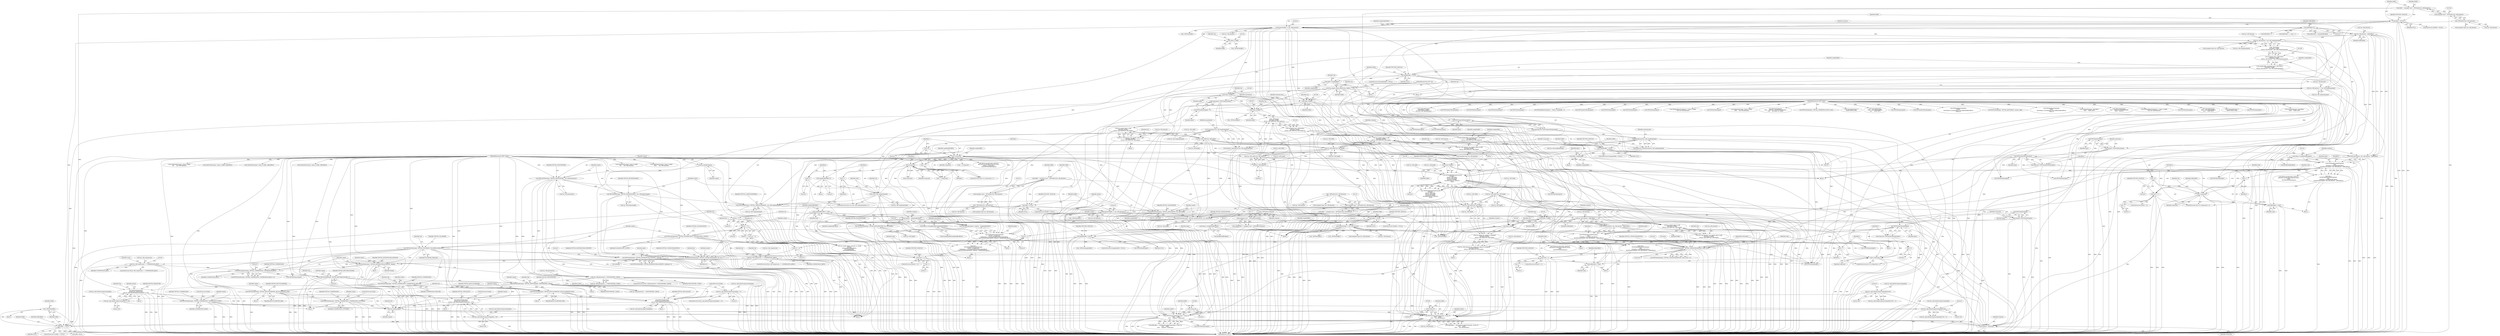 digraph "0_libtiff_83a4b92815ea04969d494416eaae3d4c6b338e4a#diff-c8b4b355f9b5c06d585b23138e1c185f_4@API" {
"1001913" [label="(Call,_TIFFfree(buffer))"];
"1001909" [label="(Call,buffer != NULL)"];
"1001899" [label="(Call,TIFFWriteEncodedStrip(output, (tstrip_t)0,\n\t\t\t\t\t\t     buffer,\n\t\t\t\t\t\t     t2p->tiff_datasize))"];
"1001864" [label="(Call,t2p_enable(output))"];
"1001754" [label="(Call,TIFFSetField(output, TIFFTAG_JPEGTABLESMODE, 0))"];
"1001732" [label="(Call,TIFFSetField(output, TIFFTAG_COMPRESSION, COMPRESSION_JPEG))"];
"1001712" [label="(Call,TIFFSetField(output, TIFFTAG_YCBCRSUBSAMPLING, hor, ver))"];
"1001655" [label="(Call,TIFFSetField(output, TIFFTAG_FILLORDER, FILLORDER_MSB2LSB))"];
"1001651" [label="(Call,TIFFSetField(output, TIFFTAG_PLANARCONFIG, PLANARCONFIG_CONTIG))"];
"1001645" [label="(Call,TIFFSetField(output, TIFFTAG_ROWSPERSTRIP, t2p->tiff_length))"];
"1001639" [label="(Call,TIFFSetField(output, TIFFTAG_IMAGELENGTH, t2p->tiff_length))"];
"1001633" [label="(Call,TIFFSetField(output, TIFFTAG_IMAGEWIDTH, t2p->tiff_width))"];
"1001627" [label="(Call,TIFFSetField(output, TIFFTAG_SAMPLESPERPIXEL, t2p->tiff_samplesperpixel))"];
"1001621" [label="(Call,TIFFSetField(output, TIFFTAG_BITSPERSAMPLE, t2p->tiff_bitspersample))"];
"1001615" [label="(Call,TIFFSetField(output, TIFFTAG_PHOTOMETRIC, t2p->tiff_photometric))"];
"1001613" [label="(Call,t2p_disable(output))"];
"1000106" [label="(MethodParameterIn,TIFF* output)"];
"1001221" [label="(Call,j<t2p->tiff_samplesperpixel)"];
"1001218" [label="(Call,j=0)"];
"1001226" [label="(Call,j++)"];
"1001235" [label="(Call,j*stripcount)"];
"1001208" [label="(Call,i<stripcount)"];
"1001205" [label="(Call,i=0)"];
"1001211" [label="(Call,i++)"];
"1001131" [label="(Call,stripcount=sepstripcount/t2p->tiff_samplesperpixel)"];
"1001133" [label="(Call,sepstripcount/t2p->tiff_samplesperpixel)"];
"1001120" [label="(Call,sepstripcount=TIFFNumberOfStrips(input))"];
"1001122" [label="(Call,TIFFNumberOfStrips(input))"];
"1001118" [label="(Call,TIFFStripSize(input))"];
"1000105" [label="(MethodParameterIn,TIFF* input)"];
"1001126" [label="(Call,sepstripsize*t2p->tiff_samplesperpixel)"];
"1001116" [label="(Call,sepstripsize=TIFFStripSize(input))"];
"1001404" [label="(Call,t2p->tiff_datasize * t2p->tiff_samplesperpixel)"];
"1001358" [label="(Call,t2p->tiff_datasize - bufferoffset)"];
"1001321" [label="(Call,memset(buffer, 0, t2p->tiff_datasize))"];
"1001300" [label="(Call,buffer==NULL)"];
"1001291" [label="(Call,buffer = (unsigned char*) _TIFFmalloc(t2p->tiff_datasize))"];
"1001293" [label="(Call,(unsigned char*) _TIFFmalloc(t2p->tiff_datasize))"];
"1001295" [label="(Call,_TIFFmalloc(t2p->tiff_datasize))"];
"1001386" [label="(Call,bufferoffset+=read)"];
"1001364" [label="(Call,read==-1)"];
"1001345" [label="(Call,read = \n\t\t\t\tTIFFReadEncodedStrip(input, \n\t\t\t\ti, \n\t\t\t\t(tdata_t) &buffer[bufferoffset], \n\t\t\t\tTIFFmin(stripsize, t2p->tiff_datasize - bufferoffset)))"];
"1001347" [label="(Call,TIFFReadEncodedStrip(input, \n\t\t\t\ti, \n\t\t\t\t(tdata_t) &buffer[bufferoffset], \n\t\t\t\tTIFFmin(stripsize, t2p->tiff_datasize - bufferoffset)))"];
"1001333" [label="(Call,TIFFNumberOfStrips(input))"];
"1001329" [label="(Call,TIFFStripSize(input))"];
"1001339" [label="(Call,i<stripcount)"];
"1001336" [label="(Call,i=0)"];
"1001342" [label="(Call,i++)"];
"1001331" [label="(Call,stripcount=TIFFNumberOfStrips(input))"];
"1001350" [label="(Call,(tdata_t) &buffer[bufferoffset])"];
"1001356" [label="(Call,TIFFmin(stripsize, t2p->tiff_datasize - bufferoffset))"];
"1001327" [label="(Call,stripsize=TIFFStripSize(input))"];
"1001366" [label="(Call,-1)"];
"1000121" [label="(Call,bufferoffset=0)"];
"1001487" [label="(Call,t2p->tiff_width*t2p->tiff_length)"];
"1001465" [label="(Call,t2p->tiff_width*t2p->tiff_length)"];
"1001605" [label="(Call,t2p->tiff_width*t2p->tiff_length)"];
"1001583" [label="(Call,t2p->tiff_width*t2p->tiff_length)"];
"1001549" [label="(Call,TIFFReadRGBAImageOriented(\n\t\t\t\tinput, \n\t\t\t\tt2p->tiff_width, \n\t\t\t\tt2p->tiff_length, \n\t\t\t\t(uint32*)buffer, \n\t\t\t\tORIENTATION_TOPLEFT,\n\t\t\t\t0))"];
"1001509" [label="(Call,t2p->tiff_width*t2p->tiff_length*4)"];
"1001513" [label="(Call,t2p->tiff_length*4)"];
"1001557" [label="(Call,(uint32*)buffer)"];
"1001544" [label="(Call,buffer=samplebuffer)"];
"1001519" [label="(Call,samplebuffer==NULL)"];
"1001501" [label="(Call,samplebuffer=(unsigned char*)_TIFFrealloc(\n\t\t\t\t(tdata_t)buffer, \n\t\t\t\tt2p->tiff_width*t2p->tiff_length*4))"];
"1001503" [label="(Call,(unsigned char*)_TIFFrealloc(\n\t\t\t\t(tdata_t)buffer, \n\t\t\t\tt2p->tiff_width*t2p->tiff_length*4))"];
"1001505" [label="(Call,_TIFFrealloc(\n\t\t\t\t(tdata_t)buffer, \n\t\t\t\tt2p->tiff_width*t2p->tiff_length*4))"];
"1001506" [label="(Call,(tdata_t)buffer)"];
"1001462" [label="(Call,(tdata_t)buffer)"];
"1001447" [label="(Call,t2p_sample_realize_palette(t2p, buffer))"];
"1000104" [label="(MethodParameterIn,T2P* t2p)"];
"1001437" [label="(Call,buffer=samplebuffer)"];
"1001412" [label="(Call,samplebuffer==NULL)"];
"1001396" [label="(Call,samplebuffer=(unsigned char*)_TIFFrealloc( \n\t\t\t\t(tdata_t) buffer, \n\t\t\t\tt2p->tiff_datasize * t2p->tiff_samplesperpixel))"];
"1001398" [label="(Call,(unsigned char*)_TIFFrealloc( \n\t\t\t\t(tdata_t) buffer, \n\t\t\t\tt2p->tiff_datasize * t2p->tiff_samplesperpixel))"];
"1001400" [label="(Call,_TIFFrealloc( \n\t\t\t\t(tdata_t) buffer, \n\t\t\t\tt2p->tiff_datasize * t2p->tiff_samplesperpixel))"];
"1001401" [label="(Call,(tdata_t) buffer)"];
"1001484" [label="(Call,(tdata_t)buffer)"];
"1001694" [label="(Call,TIFFGetField(input, TIFFTAG_YCBCRSUBSAMPLING, &hor, &ver))"];
"1001231" [label="(Call,TIFFReadEncodedStrip(input, \n\t\t\t\t\t\t\ti + j*stripcount, \n\t\t\t\t\t\t\t(tdata_t) &(samplebuffer[samplebufferoffset]), \n\t\t\t\t\t\t\tTIFFmin(sepstripsize, stripsize - samplebufferoffset)))"];
"1001238" [label="(Call,(tdata_t) &(samplebuffer[samplebufferoffset]))"];
"1001244" [label="(Call,TIFFmin(sepstripsize, stripsize - samplebufferoffset))"];
"1001246" [label="(Call,stripsize - samplebufferoffset)"];
"1001178" [label="(Call,_TIFFmalloc(stripsize))"];
"1001124" [label="(Call,stripsize=sepstripsize*t2p->tiff_samplesperpixel)"];
"1001274" [label="(Call,samplebufferoffset+=read)"];
"1001250" [label="(Call,read==-1)"];
"1001229" [label="(Call,read = \n\t\t\t\t\t\tTIFFReadEncodedStrip(input, \n\t\t\t\t\t\t\ti + j*stripcount, \n\t\t\t\t\t\t\t(tdata_t) &(samplebuffer[samplebufferoffset]), \n\t\t\t\t\t\t\tTIFFmin(sepstripsize, stripsize - samplebufferoffset)))"];
"1001252" [label="(Call,-1)"];
"1001214" [label="(Call,samplebufferoffset=0)"];
"1001067" [label="(Call,TIFFReadEncodedStrip(input, \n\t\t\t\ti, \n\t\t\t\t(tdata_t) &buffer[bufferoffset], \n\t\t\t\tTIFFmin(stripsize, t2p->tiff_datasize - bufferoffset)))"];
"1001053" [label="(Call,TIFFNumberOfStrips(input))"];
"1001049" [label="(Call,TIFFStripSize(input))"];
"1001059" [label="(Call,i<stripcount)"];
"1001056" [label="(Call,i=0)"];
"1001062" [label="(Call,i++)"];
"1001051" [label="(Call,stripcount=TIFFNumberOfStrips(input))"];
"1001070" [label="(Call,(tdata_t) &buffer[bufferoffset])"];
"1001076" [label="(Call,TIFFmin(stripsize, t2p->tiff_datasize - bufferoffset))"];
"1001047" [label="(Call,stripsize=TIFFStripSize(input))"];
"1001078" [label="(Call,t2p->tiff_datasize - bufferoffset)"];
"1001041" [label="(Call,memset(buffer, 0, t2p->tiff_datasize))"];
"1001020" [label="(Call,buffer==NULL)"];
"1001011" [label="(Call,buffer = (unsigned char*) _TIFFmalloc(t2p->tiff_datasize))"];
"1001013" [label="(Call,(unsigned char*) _TIFFmalloc(t2p->tiff_datasize))"];
"1001015" [label="(Call,_TIFFmalloc(t2p->tiff_datasize))"];
"1001104" [label="(Call,bufferoffset+=read)"];
"1001084" [label="(Call,read==-1)"];
"1001065" [label="(Call,read = \n\t\t\t\tTIFFReadEncodedStrip(input, \n\t\t\t\ti, \n\t\t\t\t(tdata_t) &buffer[bufferoffset], \n\t\t\t\tTIFFmin(stripsize, t2p->tiff_datasize - bufferoffset)))"];
"1001086" [label="(Call,-1)"];
"1001705" [label="(Call,hor != 0)"];
"1001685" [label="(Call,hor = 0)"];
"1001708" [label="(Call,ver != 0)"];
"1001689" [label="(Call,ver = 0)"];
"1001726" [label="(Call,TIFFSetField(output, TIFFTAG_REFERENCEBLACKWHITE, xfloatp))"];
"1001719" [label="(Call,TIFFGetField(input, TIFFTAG_REFERENCEBLACKWHITE, &xfloatp))"];
"1000797" [label="(Call,t2p->tiff_compression == COMPRESSION_JPEG)"];
"1000354" [label="(Call,t2p->tiff_compression == COMPRESSION_OJPEG)"];
"1001671" [label="(Call,TIFFSetField(output, TIFFTAG_COMPRESSION, COMPRESSION_CCITTFAX4))"];
"1001665" [label="(Call,TIFFSetField(output, TIFFTAG_COMPRESSION, COMPRESSION_NONE))"];
"1001853" [label="(Call,TIFFSetField(output, \n\t\t\t\tTIFFTAG_ZIPQUALITY, \n\t\t\t\t(t2p->pdf_defaultcompressionquality / 100)))"];
"1001823" [label="(Call,TIFFSetField(output, TIFFTAG_COMPRESSION, COMPRESSION_DEFLATE))"];
"1001836" [label="(Call,TIFFSetField(output, \n\t\t\t\tTIFFTAG_PREDICTOR, \n\t\t\t\tt2p->pdf_defaultcompressionquality % 100))"];
"1001839" [label="(Call,t2p->pdf_defaultcompressionquality % 100)"];
"1001829" [label="(Call,t2p->pdf_defaultcompressionquality%100)"];
"1001856" [label="(Call,t2p->pdf_defaultcompressionquality / 100)"];
"1001846" [label="(Call,t2p->pdf_defaultcompressionquality/100)"];
"1001778" [label="(Call,TIFFSetField(output, TIFFTAG_JPEGCOLORMODE, JPEGCOLORMODE_RGB))"];
"1001767" [label="(Call,TIFFSetField(output, TIFFTAG_PHOTOMETRIC, PHOTOMETRIC_YCBCR))"];
"1001678" [label="(Call,t2p->tiff_photometric==PHOTOMETRIC_YCBCR)"];
"1001815" [label="(Call,TIFFSetField(output, \n\t\t\t\tTIFFTAG_JPEGQUALITY, \n\t\t\t\tt2p->pdf_defaultcompressionquality))"];
"1001784" [label="(Call,TIFFSetField(output, TIFFTAG_JPEGCOLORMODE, JPEGCOLORMODE_RAW))"];
"1001809" [label="(Call,t2p->pdf_defaultcompressionquality != 0)"];
"1001901" [label="(Call,(tstrip_t)0)"];
"1001602" [label="(Call,(tdata_t)buffer)"];
"1001580" [label="(Call,(tdata_t) buffer)"];
"1001168" [label="(Call,memset(buffer, 0, t2p->tiff_datasize))"];
"1001147" [label="(Call,buffer==NULL)"];
"1001138" [label="(Call,buffer = (unsigned char*) _TIFFmalloc(t2p->tiff_datasize))"];
"1001140" [label="(Call,(unsigned char*) _TIFFmalloc(t2p->tiff_datasize))"];
"1001142" [label="(Call,_TIFFmalloc(t2p->tiff_datasize))"];
"1001479" [label="(Call,t2p->tiff_datasize=t2p_sample_rgbaa_to_rgb(\n\t\t\t\t(tdata_t)buffer, \n\t\t\t\tt2p->tiff_width*t2p->tiff_length))"];
"1001483" [label="(Call,t2p_sample_rgbaa_to_rgb(\n\t\t\t\t(tdata_t)buffer, \n\t\t\t\tt2p->tiff_width*t2p->tiff_length))"];
"1001597" [label="(Call,t2p->tiff_datasize=t2p_sample_lab_signed_to_unsigned(\n\t\t\t\t(tdata_t)buffer, \n\t\t\t\tt2p->tiff_width*t2p->tiff_length))"];
"1001601" [label="(Call,t2p_sample_lab_signed_to_unsigned(\n\t\t\t\t(tdata_t)buffer, \n\t\t\t\tt2p->tiff_width*t2p->tiff_length))"];
"1001575" [label="(Call,t2p->tiff_datasize=t2p_sample_abgr_to_rgb(\n\t\t\t\t(tdata_t) buffer, \n\t\t\t\tt2p->tiff_width*t2p->tiff_length))"];
"1001579" [label="(Call,t2p_sample_abgr_to_rgb(\n\t\t\t\t(tdata_t) buffer, \n\t\t\t\tt2p->tiff_width*t2p->tiff_length))"];
"1001457" [label="(Call,t2p->tiff_datasize=t2p_sample_rgba_to_rgb(\n\t\t\t\t(tdata_t)buffer, \n\t\t\t\tt2p->tiff_width*t2p->tiff_length))"];
"1001461" [label="(Call,t2p_sample_rgba_to_rgb(\n\t\t\t\t(tdata_t)buffer, \n\t\t\t\tt2p->tiff_width*t2p->tiff_length))"];
"1001440" [label="(Call,t2p->tiff_datasize *= t2p->tiff_samplesperpixel)"];
"1001886" [label="(Call,TIFFWriteEncodedStrip(output, (tstrip_t)0,\n\t\t\t\t\t\t     buffer,\n\t\t\t\t\t\t     stripsize * stripcount))"];
"1001888" [label="(Call,(tstrip_t)0)"];
"1001892" [label="(Call,stripsize * stripcount)"];
"1001181" [label="(Call,samplebuffer==NULL)"];
"1001174" [label="(Call,samplebuffer = (unsigned char*) _TIFFmalloc(stripsize))"];
"1001176" [label="(Call,(unsigned char*) _TIFFmalloc(stripsize))"];
"1000845" [label="(Call,TIFFGetField(input, TIFFTAG_JPEGTABLES, &count, &jpt))"];
"1001159" [label="(Call,TIFFFileName(input))"];
"1001913" [label="(Call,_TIFFfree(buffer))"];
"1001020" [label="(Call,buffer==NULL)"];
"1001124" [label="(Call,stripsize=sepstripsize*t2p->tiff_samplesperpixel)"];
"1001228" [label="(Block,)"];
"1001125" [label="(Identifier,stripsize)"];
"1001583" [label="(Call,t2p->tiff_width*t2p->tiff_length)"];
"1001345" [label="(Call,read = \n\t\t\t\tTIFFReadEncodedStrip(input, \n\t\t\t\ti, \n\t\t\t\t(tdata_t) &buffer[bufferoffset], \n\t\t\t\tTIFFmin(stripsize, t2p->tiff_datasize - bufferoffset)))"];
"1001227" [label="(Identifier,j)"];
"1001891" [label="(Identifier,buffer)"];
"1001048" [label="(Identifier,stripsize)"];
"1001212" [label="(Identifier,i)"];
"1000363" [label="(Identifier,t2p)"];
"1001808" [label="(ControlStructure,if(t2p->pdf_defaultcompressionquality != 0))"];
"1001550" [label="(Identifier,input)"];
"1001661" [label="(Identifier,t2p)"];
"1001089" [label="(Call,TIFFError(TIFF2PDF_MODULE, \n\t\t\t\t\t\"Error on decoding strip %u of %s\", \n\t\t\t\t\ti, \n\t\t\t\t\tTIFFFileName(input)))"];
"1001657" [label="(Identifier,TIFFTAG_FILLORDER)"];
"1001615" [label="(Call,TIFFSetField(output, TIFFTAG_PHOTOMETRIC, t2p->tiff_photometric))"];
"1001120" [label="(Call,sepstripcount=TIFFNumberOfStrips(input))"];
"1001629" [label="(Identifier,TIFFTAG_SAMPLESPERPIXEL)"];
"1001865" [label="(Identifier,output)"];
"1001524" [label="(Identifier,TIFF2PDF_MODULE)"];
"1001152" [label="(Identifier,TIFF2PDF_MODULE)"];
"1001864" [label="(Call,t2p_enable(output))"];
"1001027" [label="(Call,(unsigned long) t2p->tiff_datasize)"];
"1001169" [label="(Identifier,buffer)"];
"1001663" [label="(Block,)"];
"1001253" [label="(Literal,1)"];
"1001293" [label="(Call,(unsigned char*) _TIFFmalloc(t2p->tiff_datasize))"];
"1001780" [label="(Identifier,TIFFTAG_JPEGCOLORMODE)"];
"1001840" [label="(Call,t2p->pdf_defaultcompressionquality)"];
"1001848" [label="(Identifier,t2p)"];
"1001497" [label="(Identifier,t2p)"];
"1001200" [label="(Call,_TIFFfree(buffer))"];
"1001860" [label="(Literal,100)"];
"1001367" [label="(Literal,1)"];
"1001545" [label="(Identifier,buffer)"];
"1001047" [label="(Call,stripsize=TIFFStripSize(input))"];
"1001901" [label="(Call,(tstrip_t)0)"];
"1001781" [label="(Identifier,JPEGCOLORMODE_RGB)"];
"1001687" [label="(Literal,0)"];
"1001292" [label="(Identifier,buffer)"];
"1001274" [label="(Call,samplebufferoffset+=read)"];
"1001695" [label="(Identifier,input)"];
"1001339" [label="(Call,i<stripcount)"];
"1001467" [label="(Identifier,t2p)"];
"1001709" [label="(Identifier,ver)"];
"1001613" [label="(Call,t2p_disable(output))"];
"1001069" [label="(Identifier,i)"];
"1001721" [label="(Identifier,TIFFTAG_REFERENCEBLACKWHITE)"];
"1001518" [label="(ControlStructure,if(samplebuffer==NULL))"];
"1001478" [label="(Block,)"];
"1001147" [label="(Call,buffer==NULL)"];
"1001011" [label="(Call,buffer = (unsigned char*) _TIFFmalloc(t2p->tiff_datasize))"];
"1000353" [label="(ControlStructure,if(t2p->tiff_compression == COMPRESSION_OJPEG))"];
"1001335" [label="(ControlStructure,for(i=0;i<stripcount;i++))"];
"1001823" [label="(Call,TIFFSetField(output, TIFFTAG_COMPRESSION, COMPRESSION_DEFLATE))"];
"1001920" [label="(Identifier,bufferoffset)"];
"1001348" [label="(Identifier,input)"];
"1001044" [label="(Call,t2p->tiff_datasize)"];
"1001431" [label="(Call,_TIFFfree(buffer))"];
"1001245" [label="(Identifier,sepstripsize)"];
"1001068" [label="(Identifier,input)"];
"1000613" [label="(Call,t2pWriteFile(output, (tdata_t) buffer, bufferoffset))"];
"1000731" [label="(Call,TIFFReadRawStrip(input, \n\t\t\t\t\t\ti, \n\t\t\t\t\t\t(tdata_t) &(((unsigned char*)buffer)[bufferoffset]), \n\t\t\t\t\t\t-1))"];
"1001722" [label="(Call,&xfloatp)"];
"1000430" [label="(Call,t2pSeekFile(input, inputoffset,\n\t\t\t\t\t\t     SEEK_SET))"];
"1001755" [label="(Identifier,output)"];
"1001850" [label="(Literal,100)"];
"1001900" [label="(Identifier,output)"];
"1001694" [label="(Call,TIFFGetField(input, TIFFTAG_YCBCRSUBSAMPLING, &hor, &ver))"];
"1001405" [label="(Call,t2p->tiff_datasize)"];
"1000529" [label="(Call,TIFFGetField(input,\n\t\t\t\t\t\t     TIFFTAG_ROWSPERSTRIP,\n\t\t\t\t\t\t     &rows))"];
"1001622" [label="(Identifier,output)"];
"1001105" [label="(Identifier,bufferoffset)"];
"1001285" [label="(Call,bufferoffset+=samplebufferoffset)"];
"1001128" [label="(Call,t2p->tiff_samplesperpixel)"];
"1001063" [label="(Identifier,i)"];
"1001350" [label="(Call,(tdata_t) &buffer[bufferoffset])"];
"1000240" [label="(Call,TIFFReadRawStrip(input, 0, (tdata_t) buffer,\n\t\t\t\t\t t2p->tiff_datasize))"];
"1001244" [label="(Call,TIFFmin(sepstripsize, stripsize - samplebufferoffset))"];
"1001256" [label="(Identifier,TIFF2PDF_MODULE)"];
"1001768" [label="(Identifier,output)"];
"1001635" [label="(Identifier,TIFFTAG_IMAGEWIDTH)"];
"1001912" [label="(Block,)"];
"1001710" [label="(Literal,0)"];
"1001894" [label="(Identifier,stripcount)"];
"1001624" [label="(Call,t2p->tiff_bitspersample)"];
"1001500" [label="(Block,)"];
"1001893" [label="(Identifier,stripsize)"];
"1001148" [label="(Identifier,buffer)"];
"1001222" [label="(Identifier,j)"];
"1001275" [label="(Identifier,samplebufferoffset)"];
"1001829" [label="(Call,t2p->pdf_defaultcompressionquality%100)"];
"1001580" [label="(Call,(tdata_t) buffer)"];
"1001903" [label="(Literal,0)"];
"1001557" [label="(Call,(uint32*)buffer)"];
"1001909" [label="(Call,buffer != NULL)"];
"1001183" [label="(Identifier,NULL)"];
"1000107" [label="(Block,)"];
"1001413" [label="(Identifier,samplebuffer)"];
"1001064" [label="(Block,)"];
"1001809" [label="(Call,t2p->pdf_defaultcompressionquality != 0)"];
"1001133" [label="(Call,sepstripcount/t2p->tiff_samplesperpixel)"];
"1001265" [label="(Call,_TIFFfree(buffer))"];
"1001377" [label="(Call,_TIFFfree(buffer))"];
"1001621" [label="(Call,TIFFSetField(output, TIFFTAG_BITSPERSAMPLE, t2p->tiff_bitspersample))"];
"1001140" [label="(Call,(unsigned char*) _TIFFmalloc(t2p->tiff_datasize))"];
"1001673" [label="(Identifier,TIFFTAG_COMPRESSION)"];
"1001229" [label="(Call,read = \n\t\t\t\t\t\tTIFFReadEncodedStrip(input, \n\t\t\t\t\t\t\ti + j*stripcount, \n\t\t\t\t\t\t\t(tdata_t) &(samplebuffer[samplebufferoffset]), \n\t\t\t\t\t\t\tTIFFmin(sepstripsize, stripsize - samplebufferoffset)))"];
"1001019" [label="(ControlStructure,if(buffer==NULL))"];
"1001154" [label="(Call,(unsigned long) t2p->tiff_datasize)"];
"1001288" [label="(Call,_TIFFfree(samplebuffer))"];
"1001251" [label="(Identifier,read)"];
"1001059" [label="(Call,i<stripcount)"];
"1001358" [label="(Call,t2p->tiff_datasize - bufferoffset)"];
"1001209" [label="(Identifier,i)"];
"1001656" [label="(Identifier,output)"];
"1001514" [label="(Call,t2p->tiff_length)"];
"1001904" [label="(Identifier,buffer)"];
"1001090" [label="(Identifier,TIFF2PDF_MODULE)"];
"1001486" [label="(Identifier,buffer)"];
"1001554" [label="(Call,t2p->tiff_length)"];
"1001231" [label="(Call,TIFFReadEncodedStrip(input, \n\t\t\t\t\t\t\ti + j*stripcount, \n\t\t\t\t\t\t\t(tdata_t) &(samplebuffer[samplebufferoffset]), \n\t\t\t\t\t\t\tTIFFmin(sepstripsize, stripsize - samplebufferoffset)))"];
"1001630" [label="(Call,t2p->tiff_samplesperpixel)"];
"1001289" [label="(Identifier,samplebuffer)"];
"1001219" [label="(Identifier,j)"];
"1001032" [label="(Call,TIFFFileName(input))"];
"1001836" [label="(Call,TIFFSetField(output, \n\t\t\t\tTIFFTAG_PREDICTOR, \n\t\t\t\tt2p->pdf_defaultcompressionquality % 100))"];
"1001223" [label="(Call,t2p->tiff_samplesperpixel)"];
"1001395" [label="(Block,)"];
"1001810" [label="(Call,t2p->pdf_defaultcompressionquality)"];
"1001386" [label="(Call,bufferoffset+=read)"];
"1000261" [label="(Call,t2pWriteFile(output, (tdata_t) buffer,\n\t\t\t\t      t2p->tiff_datasize))"];
"1001652" [label="(Identifier,output)"];
"1001561" [label="(Literal,0)"];
"1001817" [label="(Identifier,TIFFTAG_JPEGQUALITY)"];
"1001708" [label="(Call,ver != 0)"];
"1001182" [label="(Identifier,samplebuffer)"];
"1000416" [label="(Call,t2pSeekFile(input,\n\t\t\t\t\t\t     t2p->tiff_dataoffset,\n\t\t\t\t\t\t     SEEK_SET))"];
"1000412" [label="(Call,t2pSeekFile(input, 0,\n\t\t\t\t\t\t\t\t SEEK_CUR))"];
"1001839" [label="(Call,t2p->pdf_defaultcompressionquality % 100)"];
"1001021" [label="(Identifier,buffer)"];
"1001868" [label="(Identifier,t2p)"];
"1001248" [label="(Identifier,samplebufferoffset)"];
"1001502" [label="(Identifier,samplebuffer)"];
"1001783" [label="(Block,)"];
"1001813" [label="(Literal,0)"];
"1001856" [label="(Call,t2p->pdf_defaultcompressionquality / 100)"];
"1001341" [label="(Identifier,stripcount)"];
"1000913" [label="(Call,TIFFFileName(input))"];
"1001323" [label="(Literal,0)"];
"1001897" [label="(Call,bufferoffset = TIFFWriteEncodedStrip(output, (tstrip_t)0,\n\t\t\t\t\t\t     buffer,\n\t\t\t\t\t\t     t2p->tiff_datasize))"];
"1001449" [label="(Identifier,buffer)"];
"1001412" [label="(Call,samplebuffer==NULL)"];
"1000477" [label="(Call,t2pSeekFile(input, inputoffset,\n\t\t\t\t\t\t     SEEK_SET))"];
"1001252" [label="(Call,-1)"];
"1001095" [label="(Call,_TIFFfree(buffer))"];
"1001484" [label="(Call,(tdata_t)buffer)"];
"1000464" [label="(Call,t2pReadFile(input,\n\t\t\t\t\t\t(tdata_t) buffer,\n\t\t\t\t\t\tt2p->pdf_ojpegiflength))"];
"1001826" [label="(Identifier,COMPRESSION_DEFLATE)"];
"1001342" [label="(Call,i++)"];
"1001488" [label="(Call,t2p->tiff_width)"];
"1001757" [label="(Literal,0)"];
"1001142" [label="(Call,_TIFFmalloc(t2p->tiff_datasize))"];
"1001336" [label="(Call,i=0)"];
"1001181" [label="(Call,samplebuffer==NULL)"];
"1001022" [label="(Identifier,NULL)"];
"1000694" [label="(Call,TIFFNumberOfStrips(input))"];
"1001712" [label="(Call,TIFFSetField(output, TIFFTAG_YCBCRSUBSAMPLING, hor, ver))"];
"1001816" [label="(Identifier,output)"];
"1001729" [label="(Identifier,xfloatp)"];
"1001051" [label="(Call,stripcount=TIFFNumberOfStrips(input))"];
"1001072" [label="(Call,&buffer[bufferoffset])"];
"1001437" [label="(Call,buffer=samplebuffer)"];
"1001602" [label="(Call,(tdata_t)buffer)"];
"1000122" [label="(Identifier,bufferoffset)"];
"1001340" [label="(Identifier,i)"];
"1001682" [label="(Identifier,PHOTOMETRIC_YCBCR)"];
"1001238" [label="(Call,(tdata_t) &(samplebuffer[samplebufferoffset]))"];
"1001387" [label="(Identifier,bufferoffset)"];
"1001149" [label="(Identifier,NULL)"];
"1001778" [label="(Call,TIFFSetField(output, TIFFTAG_JPEGCOLORMODE, JPEGCOLORMODE_RGB))"];
"1001213" [label="(Block,)"];
"1001671" [label="(Call,TIFFSetField(output, TIFFTAG_COMPRESSION, COMPRESSION_CCITTFAX4))"];
"1001118" [label="(Call,TIFFStripSize(input))"];
"1001065" [label="(Call,read = \n\t\t\t\tTIFFReadEncodedStrip(input, \n\t\t\t\ti, \n\t\t\t\t(tdata_t) &buffer[bufferoffset], \n\t\t\t\tTIFFmin(stripsize, t2p->tiff_datasize - bufferoffset)))"];
"1001175" [label="(Identifier,samplebuffer)"];
"1001263" [label="(Call,TIFFFileName(input))"];
"1000634" [label="(Call,TIFFFileName(input))"];
"1001743" [label="(Call,TIFFFileName(output))"];
"1001406" [label="(Identifier,t2p)"];
"1001363" [label="(ControlStructure,if(read==-1))"];
"1001606" [label="(Call,t2p->tiff_width)"];
"1001062" [label="(Call,i++)"];
"1000354" [label="(Call,t2p->tiff_compression == COMPRESSION_OJPEG)"];
"1001582" [label="(Identifier,buffer)"];
"1001491" [label="(Call,t2p->tiff_length)"];
"1001520" [label="(Identifier,samplebuffer)"];
"1001108" [label="(Block,)"];
"1001462" [label="(Call,(tdata_t)buffer)"];
"1001365" [label="(Identifier,read)"];
"1001357" [label="(Identifier,stripsize)"];
"1001668" [label="(Identifier,COMPRESSION_NONE)"];
"1001693" [label="(Call,TIFFGetField(input, TIFFTAG_YCBCRSUBSAMPLING, &hor, &ver) !=0)"];
"1001899" [label="(Call,TIFFWriteEncodedStrip(output, (tstrip_t)0,\n\t\t\t\t\t\t     buffer,\n\t\t\t\t\t\t     t2p->tiff_datasize))"];
"1000231" [label="(Call,TIFFFileName(input))"];
"1001424" [label="(Call,TIFFFileName(input))"];
"1001119" [label="(Identifier,input)"];
"1000964" [label="(Call,TIFFFileName(input))"];
"1001328" [label="(Identifier,stripsize)"];
"1001833" [label="(Literal,100)"];
"1001132" [label="(Identifier,stripcount)"];
"1001911" [label="(Identifier,NULL)"];
"1001546" [label="(Identifier,samplebuffer)"];
"1001910" [label="(Identifier,buffer)"];
"1001398" [label="(Call,(unsigned char*)_TIFFrealloc( \n\t\t\t\t(tdata_t) buffer, \n\t\t\t\tt2p->tiff_datasize * t2p->tiff_samplesperpixel))"];
"1001127" [label="(Identifier,sepstripsize)"];
"1000105" [label="(MethodParameterIn,TIFF* input)"];
"1001916" [label="(Identifier,buffer)"];
"1001301" [label="(Identifier,buffer)"];
"1001724" [label="(Literal,0)"];
"1001116" [label="(Call,sepstripsize=TIFFStripSize(input))"];
"1001041" [label="(Call,memset(buffer, 0, t2p->tiff_datasize))"];
"1001211" [label="(Call,i++)"];
"1001549" [label="(Call,TIFFReadRGBAImageOriented(\n\t\t\t\tinput, \n\t\t\t\tt2p->tiff_width, \n\t\t\t\tt2p->tiff_length, \n\t\t\t\t(uint32*)buffer, \n\t\t\t\tORIENTATION_TOPLEFT,\n\t\t\t\t0))"];
"1001674" [label="(Identifier,COMPRESSION_CCITTFAX4)"];
"1001215" [label="(Identifier,samplebufferoffset)"];
"1001025" [label="(Identifier,TIFF2PDF_MODULE)"];
"1001066" [label="(Identifier,read)"];
"1001642" [label="(Call,t2p->tiff_length)"];
"1001086" [label="(Call,-1)"];
"1001352" [label="(Call,&buffer[bufferoffset])"];
"1001439" [label="(Identifier,samplebuffer)"];
"1001824" [label="(Identifier,output)"];
"1001050" [label="(Identifier,input)"];
"1001617" [label="(Identifier,TIFFTAG_PHOTOMETRIC)"];
"1001686" [label="(Identifier,hor)"];
"1001655" [label="(Call,TIFFSetField(output, TIFFTAG_FILLORDER, FILLORDER_MSB2LSB))"];
"1001770" [label="(Identifier,PHOTOMETRIC_YCBCR)"];
"1001061" [label="(Identifier,stripcount)"];
"1001727" [label="(Identifier,output)"];
"1001076" [label="(Call,TIFFmin(stripsize, t2p->tiff_datasize - bufferoffset))"];
"1001508" [label="(Identifier,buffer)"];
"1001837" [label="(Identifier,output)"];
"1001210" [label="(Identifier,stripcount)"];
"1001356" [label="(Call,TIFFmin(stripsize, t2p->tiff_datasize - bufferoffset))"];
"1001475" [label="(Identifier,t2p)"];
"1001246" [label="(Call,stripsize - samplebufferoffset)"];
"1001774" [label="(Identifier,t2p)"];
"1001087" [label="(Literal,1)"];
"1001821" [label="(ControlStructure,break;)"];
"1001861" [label="(ControlStructure,break;)"];
"1001206" [label="(Identifier,i)"];
"1001042" [label="(Identifier,buffer)"];
"1001122" [label="(Call,TIFFNumberOfStrips(input))"];
"1001908" [label="(ControlStructure,if (buffer != NULL))"];
"1001720" [label="(Identifier,input)"];
"1001055" [label="(ControlStructure,for(i=0;i<stripcount;i++))"];
"1001636" [label="(Call,t2p->tiff_width)"];
"1001779" [label="(Identifier,output)"];
"1000936" [label="(Call,TIFFReadRawStrip(input, i, (tdata_t) stripbuffer, -1))"];
"1001332" [label="(Identifier,stripcount)"];
"1001338" [label="(Literal,0)"];
"1000805" [label="(Identifier,count)"];
"1000358" [label="(Identifier,COMPRESSION_OJPEG)"];
"1001053" [label="(Call,TIFFNumberOfStrips(input))"];
"1001236" [label="(Identifier,j)"];
"1001697" [label="(Call,&hor)"];
"1001337" [label="(Identifier,i)"];
"1000801" [label="(Identifier,COMPRESSION_JPEG)"];
"1001852" [label="(Block,)"];
"1001331" [label="(Call,stripcount=TIFFNumberOfStrips(input))"];
"1001639" [label="(Call,TIFFSetField(output, TIFFTAG_IMAGELENGTH, t2p->tiff_length))"];
"1001295" [label="(Call,_TIFFmalloc(t2p->tiff_datasize))"];
"1001713" [label="(Identifier,output)"];
"1001843" [label="(Literal,100)"];
"1001258" [label="(Call,i + j*stripcount)"];
"1001126" [label="(Call,sepstripsize*t2p->tiff_samplesperpixel)"];
"1000870" [label="(Call,TIFFNumberOfStrips(input))"];
"1001085" [label="(Identifier,read)"];
"1001878" [label="(Call,t2p->tiff_photometric == PHOTOMETRIC_YCBCR)"];
"1001079" [label="(Call,t2p->tiff_datasize)"];
"1001408" [label="(Call,t2p->tiff_samplesperpixel)"];
"1001669" [label="(ControlStructure,break;)"];
"1001604" [label="(Identifier,buffer)"];
"1001216" [label="(Literal,0)"];
"1001598" [label="(Call,t2p->tiff_datasize)"];
"1000798" [label="(Call,t2p->tiff_compression)"];
"1001585" [label="(Identifier,t2p)"];
"1001260" [label="(Call,j*stripcount)"];
"1001487" [label="(Call,t2p->tiff_width*t2p->tiff_length)"];
"1001892" [label="(Call,stripsize * stripcount)"];
"1001359" [label="(Call,t2p->tiff_datasize)"];
"1001054" [label="(Identifier,input)"];
"1001623" [label="(Identifier,TIFFTAG_BITSPERSAMPLE)"];
"1001719" [label="(Call,TIFFGetField(input, TIFFTAG_REFERENCEBLACKWHITE, &xfloatp))"];
"1001204" [label="(ControlStructure,for(i=0;i<stripcount;i++))"];
"1001853" [label="(Call,TIFFSetField(output, \n\t\t\t\tTIFFTAG_ZIPQUALITY, \n\t\t\t\t(t2p->pdf_defaultcompressionquality / 100)))"];
"1001276" [label="(Identifier,read)"];
"1001596" [label="(Block,)"];
"1001706" [label="(Identifier,hor)"];
"1001641" [label="(Identifier,TIFFTAG_IMAGELENGTH)"];
"1001769" [label="(Identifier,TIFFTAG_PHOTOMETRIC)"];
"1001905" [label="(Call,t2p->tiff_datasize)"];
"1001456" [label="(Block,)"];
"1001093" [label="(Call,TIFFFileName(input))"];
"1001735" [label="(Identifier,COMPRESSION_JPEG)"];
"1001754" [label="(Call,TIFFSetField(output, TIFFTAG_JPEGTABLESMODE, 0))"];
"1001056" [label="(Call,i=0)"];
"1001691" [label="(Literal,0)"];
"1001666" [label="(Identifier,output)"];
"1001330" [label="(Identifier,input)"];
"1001597" [label="(Call,t2p->tiff_datasize=t2p_sample_lab_signed_to_unsigned(\n\t\t\t\t(tdata_t)buffer, \n\t\t\t\tt2p->tiff_width*t2p->tiff_length))"];
"1001835" [label="(Block,)"];
"1001442" [label="(Identifier,t2p)"];
"1001302" [label="(Identifier,NULL)"];
"1001247" [label="(Identifier,stripsize)"];
"1001847" [label="(Call,t2p->pdf_defaultcompressionquality)"];
"1001503" [label="(Call,(unsigned char*)_TIFFrealloc(\n\t\t\t\t(tdata_t)buffer, \n\t\t\t\tt2p->tiff_width*t2p->tiff_length*4))"];
"1001815" [label="(Call,TIFFSetField(output, \n\t\t\t\tTIFFTAG_JPEGQUALITY, \n\t\t\t\tt2p->pdf_defaultcompressionquality))"];
"1001685" [label="(Call,hor = 0)"];
"1001543" [label="(Block,)"];
"1001645" [label="(Call,TIFFSetField(output, TIFFTAG_ROWSPERSTRIP, t2p->tiff_length))"];
"1001616" [label="(Identifier,output)"];
"1001226" [label="(Call,j++)"];
"1001566" [label="(Call,TIFFFileName(input))"];
"1001696" [label="(Identifier,TIFFTAG_YCBCRSUBSAMPLING)"];
"1001106" [label="(Identifier,read)"];
"1001458" [label="(Call,t2p->tiff_datasize)"];
"1001104" [label="(Call,bufferoffset+=read)"];
"1001756" [label="(Identifier,TIFFTAG_JPEGTABLESMODE)"];
"1001538" [label="(Call,_TIFFfree(buffer))"];
"1000434" [label="(Call,t2pWriteFile(output, (tdata_t) buffer,\n\t\t\t\t\t\t      t2p->tiff_datasize))"];
"1001609" [label="(Call,t2p->tiff_length)"];
"1001232" [label="(Identifier,input)"];
"1001851" [label="(Literal,0)"];
"1001714" [label="(Identifier,TIFFTAG_YCBCRSUBSAMPLING)"];
"1001370" [label="(Identifier,TIFF2PDF_MODULE)"];
"1001654" [label="(Identifier,PLANARCONFIG_CONTIG)"];
"1001121" [label="(Identifier,sepstripcount)"];
"1001411" [label="(ControlStructure,if(samplebuffer==NULL))"];
"1001887" [label="(Identifier,output)"];
"1001343" [label="(Identifier,i)"];
"1001278" [label="(Identifier,t2p)"];
"1001489" [label="(Identifier,t2p)"];
"1001240" [label="(Call,&(samplebuffer[samplebufferoffset]))"];
"1000126" [label="(Identifier,samplebufferoffset)"];
"1001716" [label="(Identifier,ver)"];
"1001479" [label="(Call,t2p->tiff_datasize=t2p_sample_rgbaa_to_rgb(\n\t\t\t\t(tdata_t)buffer, \n\t\t\t\tt2p->tiff_width*t2p->tiff_length))"];
"1001701" [label="(Literal,0)"];
"1001575" [label="(Call,t2p->tiff_datasize=t2p_sample_abgr_to_rgb(\n\t\t\t\t(tdata_t) buffer, \n\t\t\t\tt2p->tiff_width*t2p->tiff_length))"];
"1000664" [label="(Call,TIFFFileName(input))"];
"1001548" [label="(Call,!TIFFReadRGBAImageOriented(\n\t\t\t\tinput, \n\t\t\t\tt2p->tiff_width, \n\t\t\t\tt2p->tiff_length, \n\t\t\t\t(uint32*)buffer, \n\t\t\t\tORIENTATION_TOPLEFT,\n\t\t\t\t0))"];
"1001299" [label="(ControlStructure,if(buffer==NULL))"];
"1001346" [label="(Identifier,read)"];
"1001513" [label="(Call,t2p->tiff_length*4)"];
"1001521" [label="(Identifier,NULL)"];
"1001217" [label="(ControlStructure,for(j=0;j<t2p->tiff_samplesperpixel;j++))"];
"1001457" [label="(Call,t2p->tiff_datasize=t2p_sample_rgba_to_rgb(\n\t\t\t\t(tdata_t)buffer, \n\t\t\t\tt2p->tiff_width*t2p->tiff_length))"];
"1000355" [label="(Call,t2p->tiff_compression)"];
"1001207" [label="(Literal,0)"];
"1000106" [label="(MethodParameterIn,TIFF* output)"];
"1001322" [label="(Identifier,buffer)"];
"1001419" [label="(Call,(unsigned long) t2p->tiff_datasize)"];
"1001628" [label="(Identifier,output)"];
"1001139" [label="(Identifier,buffer)"];
"1001176" [label="(Call,(unsigned char*) _TIFFmalloc(stripsize))"];
"1001015" [label="(Call,_TIFFmalloc(t2p->tiff_datasize))"];
"1001012" [label="(Identifier,buffer)"];
"1001401" [label="(Call,(tdata_t) buffer)"];
"1001509" [label="(Call,t2p->tiff_width*t2p->tiff_length*4)"];
"1001403" [label="(Identifier,buffer)"];
"1001300" [label="(Call,buffer==NULL)"];
"1001344" [label="(Block,)"];
"1001834" [label="(Literal,0)"];
"1001519" [label="(Call,samplebuffer==NULL)"];
"1001134" [label="(Identifier,sepstripcount)"];
"1001392" [label="(Identifier,t2p)"];
"1001705" [label="(Call,hor != 0)"];
"1001633" [label="(Call,TIFFSetField(output, TIFFTAG_IMAGEWIDTH, t2p->tiff_width))"];
"1001060" [label="(Identifier,i)"];
"1001186" [label="(Identifier,TIFF2PDF_MODULE)"];
"1001436" [label="(Block,)"];
"1001305" [label="(Identifier,TIFF2PDF_MODULE)"];
"1001506" [label="(Call,(tdata_t)buffer)"];
"1001277" [label="(Call,t2p_sample_planar_separate_to_contig(\n\t\t\t\t\tt2p,\n\t\t\t\t\t&(buffer[bufferoffset]),\n\t\t\t\t\tsamplebuffer, \n\t\t\t\t\tsamplebufferoffset))"];
"1001689" [label="(Call,ver = 0)"];
"1001618" [label="(Call,t2p->tiff_photometric)"];
"1001745" [label="(Call,_TIFFfree(buffer))"];
"1001324" [label="(Call,t2p->tiff_datasize)"];
"1001929" [label="(Call,TIFFFileName(output))"];
"1001526" [label="(Call,(unsigned long) t2p->tiff_datasize)"];
"1001369" [label="(Call,TIFFError(TIFF2PDF_MODULE, \n\t\t\t\t\t\"Error on decoding strip %u of %s\", \n\t\t\t\t\ti, \n\t\t\t\t\tTIFFFileName(input)))"];
"1001414" [label="(Identifier,NULL)"];
"1001334" [label="(Identifier,input)"];
"1001787" [label="(Identifier,JPEGCOLORMODE_RAW)"];
"1001440" [label="(Call,t2p->tiff_datasize *= t2p->tiff_samplesperpixel)"];
"1001505" [label="(Call,_TIFFrealloc(\n\t\t\t\t(tdata_t)buffer, \n\t\t\t\tt2p->tiff_width*t2p->tiff_length*4))"];
"1001699" [label="(Call,&ver)"];
"1001653" [label="(Identifier,TIFFTAG_PLANARCONFIG)"];
"1001052" [label="(Identifier,stripcount)"];
"1001791" [label="(Identifier,t2p)"];
"1000303" [label="(Call,TIFFFileName(input))"];
"1001230" [label="(Identifier,read)"];
"1001683" [label="(Block,)"];
"1001544" [label="(Call,buffer=samplebuffer)"];
"1001731" [label="(Call,TIFFSetField(output, TIFFTAG_COMPRESSION, COMPRESSION_JPEG)==0)"];
"1001672" [label="(Identifier,output)"];
"1001733" [label="(Identifier,output)"];
"1001461" [label="(Call,t2p_sample_rgba_to_rgb(\n\t\t\t\t(tdata_t)buffer, \n\t\t\t\tt2p->tiff_width*t2p->tiff_length))"];
"1001218" [label="(Call,j=0)"];
"1000123" [label="(Literal,0)"];
"1000388" [label="(Call,TIFFFileName(input))"];
"1001168" [label="(Call,memset(buffer, 0, t2p->tiff_datasize))"];
"1001143" [label="(Call,t2p->tiff_datasize)"];
"1000318" [label="(Call,TIFFReadRawStrip(input, 0, (tdata_t) buffer,\n\t\t\t\t\t t2p->tiff_datasize))"];
"1001648" [label="(Call,t2p->tiff_length)"];
"1001373" [label="(Call,TIFFFileName(input))"];
"1000339" [label="(Call,t2pWriteFile(output, (tdata_t) buffer,\n\t\t\t\t      t2p->tiff_datasize))"];
"1001333" [label="(Call,TIFFNumberOfStrips(input))"];
"1001884" [label="(Call,bufferoffset = TIFFWriteEncodedStrip(output, (tstrip_t)0,\n\t\t\t\t\t\t     buffer,\n\t\t\t\t\t\t     stripsize * stripcount))"];
"1001312" [label="(Call,TIFFFileName(input))"];
"1001718" [label="(Call,TIFFGetField(input, TIFFTAG_REFERENCEBLACKWHITE, &xfloatp)!=0)"];
"1001444" [label="(Call,t2p->tiff_samplesperpixel)"];
"1001058" [label="(Literal,0)"];
"1001818" [label="(Call,t2p->pdf_defaultcompressionquality)"];
"1001417" [label="(Identifier,TIFF2PDF_MODULE)"];
"1001728" [label="(Identifier,TIFFTAG_REFERENCEBLACKWHITE)"];
"1000797" [label="(Call,t2p->tiff_compression == COMPRESSION_JPEG)"];
"1001465" [label="(Call,t2p->tiff_width*t2p->tiff_length)"];
"1001725" [label="(Block,)"];
"1001734" [label="(Identifier,TIFFTAG_COMPRESSION)"];
"1001584" [label="(Call,t2p->tiff_width)"];
"1001115" [label="(Block,)"];
"1001057" [label="(Identifier,i)"];
"1001845" [label="(Call,t2p->pdf_defaultcompressionquality/100 != 0)"];
"1001732" [label="(Call,TIFFSetField(output, TIFFTAG_COMPRESSION, COMPRESSION_JPEG))"];
"1001786" [label="(Identifier,TIFFTAG_JPEGCOLORMODE)"];
"1001587" [label="(Call,t2p->tiff_length)"];
"1001576" [label="(Call,t2p->tiff_datasize)"];
"1001886" [label="(Call,TIFFWriteEncodedStrip(output, (tstrip_t)0,\n\t\t\t\t\t\t     buffer,\n\t\t\t\t\t\t     stripsize * stripcount))"];
"1001675" [label="(ControlStructure,break;)"];
"1001214" [label="(Call,samplebufferoffset=0)"];
"1001828" [label="(Call,t2p->pdf_defaultcompressionquality%100 != 0)"];
"1001170" [label="(Literal,0)"];
"1001651" [label="(Call,TIFFSetField(output, TIFFTAG_PLANARCONFIG, PLANARCONFIG_CONTIG))"];
"1001785" [label="(Identifier,output)"];
"1001690" [label="(Identifier,ver)"];
"1001830" [label="(Call,t2p->pdf_defaultcompressionquality)"];
"1001857" [label="(Call,t2p->pdf_defaultcompressionquality)"];
"1001772" [label="(Call,t2p->tiff_photometric != PHOTOMETRIC_YCBCR)"];
"1001082" [label="(Identifier,bufferoffset)"];
"1001551" [label="(Call,t2p->tiff_width)"];
"1001825" [label="(Identifier,TIFFTAG_COMPRESSION)"];
"1001831" [label="(Identifier,t2p)"];
"1001174" [label="(Call,samplebuffer = (unsigned char*) _TIFFmalloc(stripsize))"];
"1001131" [label="(Call,stripcount=sepstripcount/t2p->tiff_samplesperpixel)"];
"1001511" [label="(Identifier,t2p)"];
"1001559" [label="(Identifier,buffer)"];
"1001043" [label="(Literal,0)"];
"1001854" [label="(Identifier,output)"];
"1001640" [label="(Identifier,output)"];
"1001235" [label="(Call,j*stripcount)"];
"1001179" [label="(Identifier,stripsize)"];
"1001188" [label="(Call,(unsigned long) t2p->tiff_datasize)"];
"1000104" [label="(MethodParameterIn,T2P* t2p)"];
"1001784" [label="(Call,TIFFSetField(output, TIFFTAG_JPEGCOLORMODE, JPEGCOLORMODE_RAW))"];
"1001560" [label="(Identifier,ORIENTATION_TOPLEFT)"];
"1001364" [label="(Call,read==-1)"];
"1001517" [label="(Literal,4)"];
"1001220" [label="(Literal,0)"];
"1001180" [label="(ControlStructure,if(samplebuffer==NULL))"];
"1001138" [label="(Call,buffer = (unsigned char*) _TIFFmalloc(t2p->tiff_datasize))"];
"1001466" [label="(Call,t2p->tiff_width)"];
"1001464" [label="(Identifier,buffer)"];
"1001397" [label="(Identifier,samplebuffer)"];
"1001077" [label="(Identifier,stripsize)"];
"1001362" [label="(Identifier,bufferoffset)"];
"1001067" [label="(Call,TIFFReadEncodedStrip(input, \n\t\t\t\ti, \n\t\t\t\t(tdata_t) &buffer[bufferoffset], \n\t\t\t\tTIFFmin(stripsize, t2p->tiff_datasize - bufferoffset)))"];
"1001366" [label="(Call,-1)"];
"1001296" [label="(Call,t2p->tiff_datasize)"];
"1000980" [label="(Call,bufferoffset++)"];
"1000422" [label="(Call,t2pReadFile(input, (tdata_t) buffer,\n\t\t\t\t\t\t     t2p->tiff_datasize))"];
"1001658" [label="(Identifier,FILLORDER_MSB2LSB)"];
"1001010" [label="(Block,)"];
"1001146" [label="(ControlStructure,if(buffer==NULL))"];
"1000774" [label="(Call,t2pWriteFile(output, (tdata_t) buffer, bufferoffset))"];
"1001704" [label="(Call,hor != 0 && ver != 0)"];
"1001307" [label="(Call,(unsigned long) t2p->tiff_datasize)"];
"1001601" [label="(Call,t2p_sample_lab_signed_to_unsigned(\n\t\t\t\t(tdata_t)buffer, \n\t\t\t\tt2p->tiff_width*t2p->tiff_length))"];
"1001396" [label="(Call,samplebuffer=(unsigned char*)_TIFFrealloc( \n\t\t\t\t(tdata_t) buffer, \n\t\t\t\tt2p->tiff_datasize * t2p->tiff_samplesperpixel))"];
"1001667" [label="(Identifier,TIFFTAG_COMPRESSION)"];
"1000481" [label="(Call,TIFFGetField(input,\n\t\t\t\t\t\t     TIFFTAG_YCBCRSUBSAMPLING,\n\t\t\t\t\t\t     &h_samp, &v_samp))"];
"1001447" [label="(Call,t2p_sample_realize_palette(t2p, buffer))"];
"1001766" [label="(Block,)"];
"1000863" [label="(Call,bufferoffset += count - 2)"];
"1001249" [label="(ControlStructure,if(read==-1))"];
"1001614" [label="(Identifier,output)"];
"1001483" [label="(Call,t2p_sample_rgbaa_to_rgb(\n\t\t\t\t(tdata_t)buffer, \n\t\t\t\tt2p->tiff_width*t2p->tiff_length))"];
"1000799" [label="(Identifier,t2p)"];
"1001945" [label="(MethodReturn,tsize_t)"];
"1001678" [label="(Call,t2p->tiff_photometric==PHOTOMETRIC_YCBCR)"];
"1001221" [label="(Call,j<t2p->tiff_samplesperpixel)"];
"1001679" [label="(Call,t2p->tiff_photometric)"];
"1001291" [label="(Call,buffer = (unsigned char*) _TIFFmalloc(t2p->tiff_datasize))"];
"1001855" [label="(Identifier,TIFFTAG_ZIPQUALITY)"];
"1001448" [label="(Identifier,t2p)"];
"1001255" [label="(Call,TIFFError(TIFF2PDF_MODULE, \n\t\t\t\t\t\"Error on decoding strip %u of %s\", \n\t\t\t\t\t\t\ti + j*stripcount, \n\t\t\t\t\t\t\tTIFFFileName(input)))"];
"1001237" [label="(Identifier,stripcount)"];
"1001178" [label="(Call,_TIFFmalloc(stripsize))"];
"1001321" [label="(Call,memset(buffer, 0, t2p->tiff_datasize))"];
"1001593" [label="(Identifier,t2p)"];
"1001767" [label="(Call,TIFFSetField(output, TIFFTAG_PHOTOMETRIC, PHOTOMETRIC_YCBCR))"];
"1001049" [label="(Call,TIFFStripSize(input))"];
"1001438" [label="(Identifier,buffer)"];
"1001726" [label="(Call,TIFFSetField(output, TIFFTAG_REFERENCEBLACKWHITE, xfloatp))"];
"1001531" [label="(Call,TIFFFileName(input))"];
"1001388" [label="(Identifier,read)"];
"1001501" [label="(Call,samplebuffer=(unsigned char*)_TIFFrealloc(\n\t\t\t\t(tdata_t)buffer, \n\t\t\t\tt2p->tiff_width*t2p->tiff_length*4))"];
"1001677" [label="(ControlStructure,if(t2p->tiff_photometric==PHOTOMETRIC_YCBCR))"];
"1001171" [label="(Call,t2p->tiff_datasize)"];
"1001605" [label="(Call,t2p->tiff_width*t2p->tiff_length)"];
"1000872" [label="(Call,TIFFGetField(input, TIFFTAG_STRIPBYTECOUNTS, &sbc))"];
"1001453" [label="(Identifier,t2p)"];
"1001634" [label="(Identifier,output)"];
"1001469" [label="(Call,t2p->tiff_length)"];
"1001480" [label="(Call,t2p->tiff_datasize)"];
"1001083" [label="(ControlStructure,if(read==-1))"];
"1001915" [label="(Call,buffer=NULL)"];
"1001736" [label="(Literal,0)"];
"1001627" [label="(Call,TIFFSetField(output, TIFFTAG_SAMPLESPERPIXEL, t2p->tiff_samplesperpixel))"];
"1000452" [label="(Call,t2pSeekFile(input, 0,\n\t\t\t\t\t\t\t\t SEEK_CUR))"];
"1001078" [label="(Call,t2p->tiff_datasize - bufferoffset)"];
"1001013" [label="(Call,(unsigned char*) _TIFFmalloc(t2p->tiff_datasize))"];
"1001647" [label="(Identifier,TIFFTAG_ROWSPERSTRIP)"];
"1001607" [label="(Identifier,t2p)"];
"1000456" [label="(Call,t2pSeekFile(input,\n\t\t\t\t\t\t     t2p->tiff_dataoffset,\n\t\t\t\t\t\t     SEEK_SET))"];
"1001400" [label="(Call,_TIFFrealloc( \n\t\t\t\t(tdata_t) buffer, \n\t\t\t\tt2p->tiff_datasize * t2p->tiff_samplesperpixel))"];
"1000828" [label="(Call,TIFFFileName(input))"];
"1001250" [label="(Call,read==-1)"];
"1001890" [label="(Literal,0)"];
"1001510" [label="(Call,t2p->tiff_width)"];
"1000563" [label="(Call,TIFFNumberOfStrips(input))"];
"1001711" [label="(Block,)"];
"1000600" [label="(Call,TIFFReadRawStrip(input, \n\t\t\t\t\t\t\ti, \n\t\t\t\t\t\t\t(tdata_t) &(((unsigned char*)buffer)[bufferoffset]), \n\t\t\t\t\t\t\t-1))"];
"1000796" [label="(ControlStructure,if(t2p->tiff_compression == COMPRESSION_JPEG))"];
"1001838" [label="(Identifier,TIFFTAG_PREDICTOR)"];
"1000989" [label="(Call,t2pWriteFile(output, (tdata_t) buffer, bufferoffset))"];
"1001329" [label="(Call,TIFFStripSize(input))"];
"1001135" [label="(Call,t2p->tiff_samplesperpixel)"];
"1001761" [label="(Identifier,t2p)"];
"1001441" [label="(Call,t2p->tiff_datasize)"];
"1001117" [label="(Identifier,sepstripsize)"];
"1001016" [label="(Call,t2p->tiff_datasize)"];
"1001084" [label="(Call,read==-1)"];
"1001665" [label="(Call,TIFFSetField(output, TIFFTAG_COMPRESSION, COMPRESSION_NONE))"];
"1001888" [label="(Call,(tstrip_t)0)"];
"1001914" [label="(Identifier,buffer)"];
"1001707" [label="(Literal,0)"];
"1001070" [label="(Call,(tdata_t) &buffer[bufferoffset])"];
"1001715" [label="(Identifier,hor)"];
"1001741" [label="(Call,TIFFFileName(input))"];
"1001612" [label="(JumpTarget,dataready:)"];
"1001347" [label="(Call,TIFFReadEncodedStrip(input, \n\t\t\t\ti, \n\t\t\t\t(tdata_t) &buffer[bufferoffset], \n\t\t\t\tTIFFmin(stripsize, t2p->tiff_datasize - bufferoffset)))"];
"1001208" [label="(Call,i<stripcount)"];
"1001349" [label="(Identifier,i)"];
"1001327" [label="(Call,stripsize=TIFFStripSize(input))"];
"1001777" [label="(Block,)"];
"1001814" [label="(Block,)"];
"1001193" [label="(Call,TIFFFileName(input))"];
"1001646" [label="(Identifier,output)"];
"1001205" [label="(Call,i=0)"];
"1001123" [label="(Identifier,input)"];
"1001233" [label="(Call,i + j*stripcount)"];
"1001404" [label="(Call,t2p->tiff_datasize * t2p->tiff_samplesperpixel)"];
"1000121" [label="(Call,bufferoffset=0)"];
"1001579" [label="(Call,t2p_sample_abgr_to_rgb(\n\t\t\t\t(tdata_t) buffer, \n\t\t\t\tt2p->tiff_width*t2p->tiff_length))"];
"1001846" [label="(Call,t2p->pdf_defaultcompressionquality/100)"];
"1001913" -> "1001912"  [label="AST: "];
"1001913" -> "1001914"  [label="CFG: "];
"1001914" -> "1001913"  [label="AST: "];
"1001916" -> "1001913"  [label="CFG: "];
"1001913" -> "1001945"  [label="DDG: "];
"1001909" -> "1001913"  [label="DDG: "];
"1001909" -> "1001908"  [label="AST: "];
"1001909" -> "1001911"  [label="CFG: "];
"1001910" -> "1001909"  [label="AST: "];
"1001911" -> "1001909"  [label="AST: "];
"1001914" -> "1001909"  [label="CFG: "];
"1001920" -> "1001909"  [label="CFG: "];
"1001909" -> "1001945"  [label="DDG: "];
"1001909" -> "1001945"  [label="DDG: "];
"1001909" -> "1001945"  [label="DDG: "];
"1001899" -> "1001909"  [label="DDG: "];
"1001886" -> "1001909"  [label="DDG: "];
"1001519" -> "1001909"  [label="DDG: "];
"1001300" -> "1001909"  [label="DDG: "];
"1001181" -> "1001909"  [label="DDG: "];
"1001412" -> "1001909"  [label="DDG: "];
"1001020" -> "1001909"  [label="DDG: "];
"1001909" -> "1001915"  [label="DDG: "];
"1001899" -> "1001897"  [label="AST: "];
"1001899" -> "1001905"  [label="CFG: "];
"1001900" -> "1001899"  [label="AST: "];
"1001901" -> "1001899"  [label="AST: "];
"1001904" -> "1001899"  [label="AST: "];
"1001905" -> "1001899"  [label="AST: "];
"1001897" -> "1001899"  [label="CFG: "];
"1001899" -> "1001945"  [label="DDG: "];
"1001899" -> "1001945"  [label="DDG: "];
"1001899" -> "1001945"  [label="DDG: "];
"1001899" -> "1001897"  [label="DDG: "];
"1001899" -> "1001897"  [label="DDG: "];
"1001899" -> "1001897"  [label="DDG: "];
"1001899" -> "1001897"  [label="DDG: "];
"1001864" -> "1001899"  [label="DDG: "];
"1000106" -> "1001899"  [label="DDG: "];
"1001901" -> "1001899"  [label="DDG: "];
"1001462" -> "1001899"  [label="DDG: "];
"1001447" -> "1001899"  [label="DDG: "];
"1001602" -> "1001899"  [label="DDG: "];
"1001580" -> "1001899"  [label="DDG: "];
"1001041" -> "1001899"  [label="DDG: "];
"1001041" -> "1001899"  [label="DDG: "];
"1001168" -> "1001899"  [label="DDG: "];
"1001168" -> "1001899"  [label="DDG: "];
"1001321" -> "1001899"  [label="DDG: "];
"1001321" -> "1001899"  [label="DDG: "];
"1001484" -> "1001899"  [label="DDG: "];
"1001479" -> "1001899"  [label="DDG: "];
"1001358" -> "1001899"  [label="DDG: "];
"1001597" -> "1001899"  [label="DDG: "];
"1001575" -> "1001899"  [label="DDG: "];
"1001457" -> "1001899"  [label="DDG: "];
"1001078" -> "1001899"  [label="DDG: "];
"1001440" -> "1001899"  [label="DDG: "];
"1001899" -> "1001929"  [label="DDG: "];
"1001864" -> "1000107"  [label="AST: "];
"1001864" -> "1001865"  [label="CFG: "];
"1001865" -> "1001864"  [label="AST: "];
"1001868" -> "1001864"  [label="CFG: "];
"1001864" -> "1001945"  [label="DDG: "];
"1001754" -> "1001864"  [label="DDG: "];
"1001671" -> "1001864"  [label="DDG: "];
"1001665" -> "1001864"  [label="DDG: "];
"1001853" -> "1001864"  [label="DDG: "];
"1001778" -> "1001864"  [label="DDG: "];
"1001655" -> "1001864"  [label="DDG: "];
"1001823" -> "1001864"  [label="DDG: "];
"1001836" -> "1001864"  [label="DDG: "];
"1001815" -> "1001864"  [label="DDG: "];
"1001784" -> "1001864"  [label="DDG: "];
"1000106" -> "1001864"  [label="DDG: "];
"1001864" -> "1001886"  [label="DDG: "];
"1001754" -> "1001663"  [label="AST: "];
"1001754" -> "1001757"  [label="CFG: "];
"1001755" -> "1001754"  [label="AST: "];
"1001756" -> "1001754"  [label="AST: "];
"1001757" -> "1001754"  [label="AST: "];
"1001761" -> "1001754"  [label="CFG: "];
"1001754" -> "1001945"  [label="DDG: "];
"1001754" -> "1001945"  [label="DDG: "];
"1001732" -> "1001754"  [label="DDG: "];
"1000106" -> "1001754"  [label="DDG: "];
"1001754" -> "1001767"  [label="DDG: "];
"1001754" -> "1001815"  [label="DDG: "];
"1001732" -> "1001731"  [label="AST: "];
"1001732" -> "1001735"  [label="CFG: "];
"1001733" -> "1001732"  [label="AST: "];
"1001734" -> "1001732"  [label="AST: "];
"1001735" -> "1001732"  [label="AST: "];
"1001736" -> "1001732"  [label="CFG: "];
"1001732" -> "1001945"  [label="DDG: "];
"1001732" -> "1001945"  [label="DDG: "];
"1001732" -> "1001731"  [label="DDG: "];
"1001732" -> "1001731"  [label="DDG: "];
"1001732" -> "1001731"  [label="DDG: "];
"1001712" -> "1001732"  [label="DDG: "];
"1001655" -> "1001732"  [label="DDG: "];
"1001726" -> "1001732"  [label="DDG: "];
"1000106" -> "1001732"  [label="DDG: "];
"1000797" -> "1001732"  [label="DDG: "];
"1001732" -> "1001743"  [label="DDG: "];
"1001712" -> "1001711"  [label="AST: "];
"1001712" -> "1001716"  [label="CFG: "];
"1001713" -> "1001712"  [label="AST: "];
"1001714" -> "1001712"  [label="AST: "];
"1001715" -> "1001712"  [label="AST: "];
"1001716" -> "1001712"  [label="AST: "];
"1001720" -> "1001712"  [label="CFG: "];
"1001712" -> "1001945"  [label="DDG: "];
"1001712" -> "1001945"  [label="DDG: "];
"1001712" -> "1001945"  [label="DDG: "];
"1001712" -> "1001945"  [label="DDG: "];
"1001655" -> "1001712"  [label="DDG: "];
"1000106" -> "1001712"  [label="DDG: "];
"1001694" -> "1001712"  [label="DDG: "];
"1001705" -> "1001712"  [label="DDG: "];
"1001708" -> "1001712"  [label="DDG: "];
"1001689" -> "1001712"  [label="DDG: "];
"1001712" -> "1001726"  [label="DDG: "];
"1001655" -> "1000107"  [label="AST: "];
"1001655" -> "1001658"  [label="CFG: "];
"1001656" -> "1001655"  [label="AST: "];
"1001657" -> "1001655"  [label="AST: "];
"1001658" -> "1001655"  [label="AST: "];
"1001661" -> "1001655"  [label="CFG: "];
"1001655" -> "1001945"  [label="DDG: "];
"1001655" -> "1001945"  [label="DDG: "];
"1001655" -> "1001945"  [label="DDG: "];
"1001651" -> "1001655"  [label="DDG: "];
"1000106" -> "1001655"  [label="DDG: "];
"1001655" -> "1001665"  [label="DDG: "];
"1001655" -> "1001671"  [label="DDG: "];
"1001655" -> "1001726"  [label="DDG: "];
"1001655" -> "1001823"  [label="DDG: "];
"1001651" -> "1000107"  [label="AST: "];
"1001651" -> "1001654"  [label="CFG: "];
"1001652" -> "1001651"  [label="AST: "];
"1001653" -> "1001651"  [label="AST: "];
"1001654" -> "1001651"  [label="AST: "];
"1001656" -> "1001651"  [label="CFG: "];
"1001651" -> "1001945"  [label="DDG: "];
"1001651" -> "1001945"  [label="DDG: "];
"1001651" -> "1001945"  [label="DDG: "];
"1001645" -> "1001651"  [label="DDG: "];
"1000106" -> "1001651"  [label="DDG: "];
"1001645" -> "1000107"  [label="AST: "];
"1001645" -> "1001648"  [label="CFG: "];
"1001646" -> "1001645"  [label="AST: "];
"1001647" -> "1001645"  [label="AST: "];
"1001648" -> "1001645"  [label="AST: "];
"1001652" -> "1001645"  [label="CFG: "];
"1001645" -> "1001945"  [label="DDG: "];
"1001645" -> "1001945"  [label="DDG: "];
"1001645" -> "1001945"  [label="DDG: "];
"1001639" -> "1001645"  [label="DDG: "];
"1001639" -> "1001645"  [label="DDG: "];
"1000106" -> "1001645"  [label="DDG: "];
"1001639" -> "1000107"  [label="AST: "];
"1001639" -> "1001642"  [label="CFG: "];
"1001640" -> "1001639"  [label="AST: "];
"1001641" -> "1001639"  [label="AST: "];
"1001642" -> "1001639"  [label="AST: "];
"1001646" -> "1001639"  [label="CFG: "];
"1001639" -> "1001945"  [label="DDG: "];
"1001639" -> "1001945"  [label="DDG: "];
"1001633" -> "1001639"  [label="DDG: "];
"1000106" -> "1001639"  [label="DDG: "];
"1001583" -> "1001639"  [label="DDG: "];
"1001605" -> "1001639"  [label="DDG: "];
"1001465" -> "1001639"  [label="DDG: "];
"1001487" -> "1001639"  [label="DDG: "];
"1001633" -> "1000107"  [label="AST: "];
"1001633" -> "1001636"  [label="CFG: "];
"1001634" -> "1001633"  [label="AST: "];
"1001635" -> "1001633"  [label="AST: "];
"1001636" -> "1001633"  [label="AST: "];
"1001640" -> "1001633"  [label="CFG: "];
"1001633" -> "1001945"  [label="DDG: "];
"1001633" -> "1001945"  [label="DDG: "];
"1001633" -> "1001945"  [label="DDG: "];
"1001627" -> "1001633"  [label="DDG: "];
"1000106" -> "1001633"  [label="DDG: "];
"1001487" -> "1001633"  [label="DDG: "];
"1001605" -> "1001633"  [label="DDG: "];
"1001583" -> "1001633"  [label="DDG: "];
"1001465" -> "1001633"  [label="DDG: "];
"1001627" -> "1000107"  [label="AST: "];
"1001627" -> "1001630"  [label="CFG: "];
"1001628" -> "1001627"  [label="AST: "];
"1001629" -> "1001627"  [label="AST: "];
"1001630" -> "1001627"  [label="AST: "];
"1001634" -> "1001627"  [label="CFG: "];
"1001627" -> "1001945"  [label="DDG: "];
"1001627" -> "1001945"  [label="DDG: "];
"1001627" -> "1001945"  [label="DDG: "];
"1001621" -> "1001627"  [label="DDG: "];
"1000106" -> "1001627"  [label="DDG: "];
"1001221" -> "1001627"  [label="DDG: "];
"1001133" -> "1001627"  [label="DDG: "];
"1001404" -> "1001627"  [label="DDG: "];
"1001621" -> "1000107"  [label="AST: "];
"1001621" -> "1001624"  [label="CFG: "];
"1001622" -> "1001621"  [label="AST: "];
"1001623" -> "1001621"  [label="AST: "];
"1001624" -> "1001621"  [label="AST: "];
"1001628" -> "1001621"  [label="CFG: "];
"1001621" -> "1001945"  [label="DDG: "];
"1001621" -> "1001945"  [label="DDG: "];
"1001621" -> "1001945"  [label="DDG: "];
"1001615" -> "1001621"  [label="DDG: "];
"1000106" -> "1001621"  [label="DDG: "];
"1001615" -> "1000107"  [label="AST: "];
"1001615" -> "1001618"  [label="CFG: "];
"1001616" -> "1001615"  [label="AST: "];
"1001617" -> "1001615"  [label="AST: "];
"1001618" -> "1001615"  [label="AST: "];
"1001622" -> "1001615"  [label="CFG: "];
"1001615" -> "1001945"  [label="DDG: "];
"1001615" -> "1001945"  [label="DDG: "];
"1001615" -> "1001945"  [label="DDG: "];
"1001613" -> "1001615"  [label="DDG: "];
"1000106" -> "1001615"  [label="DDG: "];
"1001615" -> "1001678"  [label="DDG: "];
"1001615" -> "1001767"  [label="DDG: "];
"1001615" -> "1001878"  [label="DDG: "];
"1001613" -> "1000107"  [label="AST: "];
"1001613" -> "1001614"  [label="CFG: "];
"1001614" -> "1001613"  [label="AST: "];
"1001616" -> "1001613"  [label="CFG: "];
"1001613" -> "1001945"  [label="DDG: "];
"1000106" -> "1001613"  [label="DDG: "];
"1000106" -> "1000103"  [label="AST: "];
"1000106" -> "1001945"  [label="DDG: "];
"1000106" -> "1000261"  [label="DDG: "];
"1000106" -> "1000339"  [label="DDG: "];
"1000106" -> "1000434"  [label="DDG: "];
"1000106" -> "1000613"  [label="DDG: "];
"1000106" -> "1000774"  [label="DDG: "];
"1000106" -> "1000989"  [label="DDG: "];
"1000106" -> "1001665"  [label="DDG: "];
"1000106" -> "1001671"  [label="DDG: "];
"1000106" -> "1001726"  [label="DDG: "];
"1000106" -> "1001743"  [label="DDG: "];
"1000106" -> "1001767"  [label="DDG: "];
"1000106" -> "1001778"  [label="DDG: "];
"1000106" -> "1001784"  [label="DDG: "];
"1000106" -> "1001815"  [label="DDG: "];
"1000106" -> "1001823"  [label="DDG: "];
"1000106" -> "1001836"  [label="DDG: "];
"1000106" -> "1001853"  [label="DDG: "];
"1000106" -> "1001886"  [label="DDG: "];
"1000106" -> "1001929"  [label="DDG: "];
"1001221" -> "1001217"  [label="AST: "];
"1001221" -> "1001223"  [label="CFG: "];
"1001222" -> "1001221"  [label="AST: "];
"1001223" -> "1001221"  [label="AST: "];
"1001230" -> "1001221"  [label="CFG: "];
"1001278" -> "1001221"  [label="CFG: "];
"1001221" -> "1001945"  [label="DDG: "];
"1001221" -> "1001945"  [label="DDG: "];
"1001221" -> "1001945"  [label="DDG: "];
"1001218" -> "1001221"  [label="DDG: "];
"1001226" -> "1001221"  [label="DDG: "];
"1001133" -> "1001221"  [label="DDG: "];
"1001221" -> "1001235"  [label="DDG: "];
"1001218" -> "1001217"  [label="AST: "];
"1001218" -> "1001220"  [label="CFG: "];
"1001219" -> "1001218"  [label="AST: "];
"1001220" -> "1001218"  [label="AST: "];
"1001222" -> "1001218"  [label="CFG: "];
"1001226" -> "1001217"  [label="AST: "];
"1001226" -> "1001227"  [label="CFG: "];
"1001227" -> "1001226"  [label="AST: "];
"1001222" -> "1001226"  [label="CFG: "];
"1001235" -> "1001226"  [label="DDG: "];
"1001235" -> "1001233"  [label="AST: "];
"1001235" -> "1001237"  [label="CFG: "];
"1001236" -> "1001235"  [label="AST: "];
"1001237" -> "1001235"  [label="AST: "];
"1001233" -> "1001235"  [label="CFG: "];
"1001235" -> "1001208"  [label="DDG: "];
"1001235" -> "1001231"  [label="DDG: "];
"1001235" -> "1001231"  [label="DDG: "];
"1001235" -> "1001233"  [label="DDG: "];
"1001235" -> "1001233"  [label="DDG: "];
"1001208" -> "1001235"  [label="DDG: "];
"1001235" -> "1001260"  [label="DDG: "];
"1001235" -> "1001260"  [label="DDG: "];
"1001208" -> "1001204"  [label="AST: "];
"1001208" -> "1001210"  [label="CFG: "];
"1001209" -> "1001208"  [label="AST: "];
"1001210" -> "1001208"  [label="AST: "];
"1001215" -> "1001208"  [label="CFG: "];
"1001289" -> "1001208"  [label="CFG: "];
"1001208" -> "1001945"  [label="DDG: "];
"1001208" -> "1001945"  [label="DDG: "];
"1001208" -> "1001945"  [label="DDG: "];
"1001205" -> "1001208"  [label="DDG: "];
"1001211" -> "1001208"  [label="DDG: "];
"1001131" -> "1001208"  [label="DDG: "];
"1001208" -> "1001211"  [label="DDG: "];
"1001208" -> "1001231"  [label="DDG: "];
"1001208" -> "1001233"  [label="DDG: "];
"1001208" -> "1001255"  [label="DDG: "];
"1001208" -> "1001258"  [label="DDG: "];
"1001208" -> "1001892"  [label="DDG: "];
"1001205" -> "1001204"  [label="AST: "];
"1001205" -> "1001207"  [label="CFG: "];
"1001206" -> "1001205"  [label="AST: "];
"1001207" -> "1001205"  [label="AST: "];
"1001209" -> "1001205"  [label="CFG: "];
"1001211" -> "1001204"  [label="AST: "];
"1001211" -> "1001212"  [label="CFG: "];
"1001212" -> "1001211"  [label="AST: "];
"1001209" -> "1001211"  [label="CFG: "];
"1001131" -> "1001115"  [label="AST: "];
"1001131" -> "1001133"  [label="CFG: "];
"1001132" -> "1001131"  [label="AST: "];
"1001133" -> "1001131"  [label="AST: "];
"1001139" -> "1001131"  [label="CFG: "];
"1001131" -> "1001945"  [label="DDG: "];
"1001131" -> "1001945"  [label="DDG: "];
"1001133" -> "1001131"  [label="DDG: "];
"1001133" -> "1001131"  [label="DDG: "];
"1001133" -> "1001135"  [label="CFG: "];
"1001134" -> "1001133"  [label="AST: "];
"1001135" -> "1001133"  [label="AST: "];
"1001133" -> "1001945"  [label="DDG: "];
"1001133" -> "1001945"  [label="DDG: "];
"1001120" -> "1001133"  [label="DDG: "];
"1001126" -> "1001133"  [label="DDG: "];
"1001120" -> "1001115"  [label="AST: "];
"1001120" -> "1001122"  [label="CFG: "];
"1001121" -> "1001120"  [label="AST: "];
"1001122" -> "1001120"  [label="AST: "];
"1001125" -> "1001120"  [label="CFG: "];
"1001120" -> "1001945"  [label="DDG: "];
"1001122" -> "1001120"  [label="DDG: "];
"1001122" -> "1001123"  [label="CFG: "];
"1001123" -> "1001122"  [label="AST: "];
"1001122" -> "1001945"  [label="DDG: "];
"1001118" -> "1001122"  [label="DDG: "];
"1000105" -> "1001122"  [label="DDG: "];
"1001122" -> "1001159"  [label="DDG: "];
"1001122" -> "1001193"  [label="DDG: "];
"1001122" -> "1001231"  [label="DDG: "];
"1001122" -> "1001694"  [label="DDG: "];
"1001122" -> "1001741"  [label="DDG: "];
"1001118" -> "1001116"  [label="AST: "];
"1001118" -> "1001119"  [label="CFG: "];
"1001119" -> "1001118"  [label="AST: "];
"1001116" -> "1001118"  [label="CFG: "];
"1001118" -> "1001116"  [label="DDG: "];
"1000105" -> "1001118"  [label="DDG: "];
"1000105" -> "1000103"  [label="AST: "];
"1000105" -> "1001945"  [label="DDG: "];
"1000105" -> "1000231"  [label="DDG: "];
"1000105" -> "1000240"  [label="DDG: "];
"1000105" -> "1000303"  [label="DDG: "];
"1000105" -> "1000318"  [label="DDG: "];
"1000105" -> "1000388"  [label="DDG: "];
"1000105" -> "1000412"  [label="DDG: "];
"1000105" -> "1000416"  [label="DDG: "];
"1000105" -> "1000422"  [label="DDG: "];
"1000105" -> "1000430"  [label="DDG: "];
"1000105" -> "1000452"  [label="DDG: "];
"1000105" -> "1000456"  [label="DDG: "];
"1000105" -> "1000464"  [label="DDG: "];
"1000105" -> "1000477"  [label="DDG: "];
"1000105" -> "1000481"  [label="DDG: "];
"1000105" -> "1000529"  [label="DDG: "];
"1000105" -> "1000563"  [label="DDG: "];
"1000105" -> "1000600"  [label="DDG: "];
"1000105" -> "1000634"  [label="DDG: "];
"1000105" -> "1000664"  [label="DDG: "];
"1000105" -> "1000694"  [label="DDG: "];
"1000105" -> "1000731"  [label="DDG: "];
"1000105" -> "1000828"  [label="DDG: "];
"1000105" -> "1000845"  [label="DDG: "];
"1000105" -> "1000870"  [label="DDG: "];
"1000105" -> "1000872"  [label="DDG: "];
"1000105" -> "1000913"  [label="DDG: "];
"1000105" -> "1000936"  [label="DDG: "];
"1000105" -> "1000964"  [label="DDG: "];
"1000105" -> "1001032"  [label="DDG: "];
"1000105" -> "1001049"  [label="DDG: "];
"1000105" -> "1001053"  [label="DDG: "];
"1000105" -> "1001067"  [label="DDG: "];
"1000105" -> "1001093"  [label="DDG: "];
"1000105" -> "1001159"  [label="DDG: "];
"1000105" -> "1001193"  [label="DDG: "];
"1000105" -> "1001231"  [label="DDG: "];
"1000105" -> "1001263"  [label="DDG: "];
"1000105" -> "1001312"  [label="DDG: "];
"1000105" -> "1001329"  [label="DDG: "];
"1000105" -> "1001333"  [label="DDG: "];
"1000105" -> "1001347"  [label="DDG: "];
"1000105" -> "1001373"  [label="DDG: "];
"1000105" -> "1001424"  [label="DDG: "];
"1000105" -> "1001531"  [label="DDG: "];
"1000105" -> "1001549"  [label="DDG: "];
"1000105" -> "1001566"  [label="DDG: "];
"1000105" -> "1001694"  [label="DDG: "];
"1000105" -> "1001719"  [label="DDG: "];
"1000105" -> "1001741"  [label="DDG: "];
"1001126" -> "1001124"  [label="AST: "];
"1001126" -> "1001128"  [label="CFG: "];
"1001127" -> "1001126"  [label="AST: "];
"1001128" -> "1001126"  [label="AST: "];
"1001124" -> "1001126"  [label="CFG: "];
"1001126" -> "1001945"  [label="DDG: "];
"1001126" -> "1001124"  [label="DDG: "];
"1001126" -> "1001124"  [label="DDG: "];
"1001116" -> "1001126"  [label="DDG: "];
"1001126" -> "1001244"  [label="DDG: "];
"1001116" -> "1001115"  [label="AST: "];
"1001117" -> "1001116"  [label="AST: "];
"1001121" -> "1001116"  [label="CFG: "];
"1001116" -> "1001945"  [label="DDG: "];
"1001404" -> "1001400"  [label="AST: "];
"1001404" -> "1001408"  [label="CFG: "];
"1001405" -> "1001404"  [label="AST: "];
"1001408" -> "1001404"  [label="AST: "];
"1001400" -> "1001404"  [label="CFG: "];
"1001404" -> "1001945"  [label="DDG: "];
"1001404" -> "1001400"  [label="DDG: "];
"1001404" -> "1001400"  [label="DDG: "];
"1001358" -> "1001404"  [label="DDG: "];
"1001321" -> "1001404"  [label="DDG: "];
"1001404" -> "1001419"  [label="DDG: "];
"1001404" -> "1001440"  [label="DDG: "];
"1001404" -> "1001440"  [label="DDG: "];
"1001358" -> "1001356"  [label="AST: "];
"1001358" -> "1001362"  [label="CFG: "];
"1001359" -> "1001358"  [label="AST: "];
"1001362" -> "1001358"  [label="AST: "];
"1001356" -> "1001358"  [label="CFG: "];
"1001358" -> "1001945"  [label="DDG: "];
"1001358" -> "1001945"  [label="DDG: "];
"1001358" -> "1001356"  [label="DDG: "];
"1001358" -> "1001356"  [label="DDG: "];
"1001321" -> "1001358"  [label="DDG: "];
"1001386" -> "1001358"  [label="DDG: "];
"1000121" -> "1001358"  [label="DDG: "];
"1001358" -> "1001386"  [label="DDG: "];
"1001358" -> "1001526"  [label="DDG: "];
"1001321" -> "1001108"  [label="AST: "];
"1001321" -> "1001324"  [label="CFG: "];
"1001322" -> "1001321"  [label="AST: "];
"1001323" -> "1001321"  [label="AST: "];
"1001324" -> "1001321"  [label="AST: "];
"1001328" -> "1001321"  [label="CFG: "];
"1001321" -> "1001945"  [label="DDG: "];
"1001321" -> "1001945"  [label="DDG: "];
"1001300" -> "1001321"  [label="DDG: "];
"1001295" -> "1001321"  [label="DDG: "];
"1001321" -> "1001377"  [label="DDG: "];
"1001321" -> "1001401"  [label="DDG: "];
"1001321" -> "1001462"  [label="DDG: "];
"1001321" -> "1001484"  [label="DDG: "];
"1001321" -> "1001506"  [label="DDG: "];
"1001321" -> "1001526"  [label="DDG: "];
"1001321" -> "1001602"  [label="DDG: "];
"1001321" -> "1001745"  [label="DDG: "];
"1001321" -> "1001886"  [label="DDG: "];
"1001300" -> "1001299"  [label="AST: "];
"1001300" -> "1001302"  [label="CFG: "];
"1001301" -> "1001300"  [label="AST: "];
"1001302" -> "1001300"  [label="AST: "];
"1001305" -> "1001300"  [label="CFG: "];
"1001322" -> "1001300"  [label="CFG: "];
"1001300" -> "1001945"  [label="DDG: "];
"1001300" -> "1001945"  [label="DDG: "];
"1001300" -> "1001945"  [label="DDG: "];
"1001291" -> "1001300"  [label="DDG: "];
"1001300" -> "1001412"  [label="DDG: "];
"1001300" -> "1001519"  [label="DDG: "];
"1001291" -> "1001108"  [label="AST: "];
"1001291" -> "1001293"  [label="CFG: "];
"1001292" -> "1001291"  [label="AST: "];
"1001293" -> "1001291"  [label="AST: "];
"1001301" -> "1001291"  [label="CFG: "];
"1001291" -> "1001945"  [label="DDG: "];
"1001293" -> "1001291"  [label="DDG: "];
"1001293" -> "1001295"  [label="CFG: "];
"1001294" -> "1001293"  [label="AST: "];
"1001295" -> "1001293"  [label="AST: "];
"1001293" -> "1001945"  [label="DDG: "];
"1001295" -> "1001293"  [label="DDG: "];
"1001295" -> "1001296"  [label="CFG: "];
"1001296" -> "1001295"  [label="AST: "];
"1001295" -> "1001307"  [label="DDG: "];
"1001386" -> "1001344"  [label="AST: "];
"1001386" -> "1001388"  [label="CFG: "];
"1001387" -> "1001386"  [label="AST: "];
"1001388" -> "1001386"  [label="AST: "];
"1001343" -> "1001386"  [label="CFG: "];
"1001386" -> "1001945"  [label="DDG: "];
"1001386" -> "1001945"  [label="DDG: "];
"1001364" -> "1001386"  [label="DDG: "];
"1001364" -> "1001363"  [label="AST: "];
"1001364" -> "1001366"  [label="CFG: "];
"1001365" -> "1001364"  [label="AST: "];
"1001366" -> "1001364"  [label="AST: "];
"1001370" -> "1001364"  [label="CFG: "];
"1001387" -> "1001364"  [label="CFG: "];
"1001364" -> "1001945"  [label="DDG: "];
"1001364" -> "1001945"  [label="DDG: "];
"1001364" -> "1001945"  [label="DDG: "];
"1001345" -> "1001364"  [label="DDG: "];
"1001366" -> "1001364"  [label="DDG: "];
"1001345" -> "1001344"  [label="AST: "];
"1001345" -> "1001347"  [label="CFG: "];
"1001346" -> "1001345"  [label="AST: "];
"1001347" -> "1001345"  [label="AST: "];
"1001365" -> "1001345"  [label="CFG: "];
"1001345" -> "1001945"  [label="DDG: "];
"1001347" -> "1001345"  [label="DDG: "];
"1001347" -> "1001345"  [label="DDG: "];
"1001347" -> "1001345"  [label="DDG: "];
"1001347" -> "1001345"  [label="DDG: "];
"1001347" -> "1001356"  [label="CFG: "];
"1001348" -> "1001347"  [label="AST: "];
"1001349" -> "1001347"  [label="AST: "];
"1001350" -> "1001347"  [label="AST: "];
"1001356" -> "1001347"  [label="AST: "];
"1001347" -> "1001945"  [label="DDG: "];
"1001347" -> "1001945"  [label="DDG: "];
"1001347" -> "1001945"  [label="DDG: "];
"1001347" -> "1001342"  [label="DDG: "];
"1001333" -> "1001347"  [label="DDG: "];
"1001339" -> "1001347"  [label="DDG: "];
"1001350" -> "1001347"  [label="DDG: "];
"1001356" -> "1001347"  [label="DDG: "];
"1001356" -> "1001347"  [label="DDG: "];
"1001347" -> "1001369"  [label="DDG: "];
"1001347" -> "1001373"  [label="DDG: "];
"1001347" -> "1001424"  [label="DDG: "];
"1001347" -> "1001531"  [label="DDG: "];
"1001347" -> "1001549"  [label="DDG: "];
"1001347" -> "1001694"  [label="DDG: "];
"1001347" -> "1001741"  [label="DDG: "];
"1001333" -> "1001331"  [label="AST: "];
"1001333" -> "1001334"  [label="CFG: "];
"1001334" -> "1001333"  [label="AST: "];
"1001331" -> "1001333"  [label="CFG: "];
"1001333" -> "1001945"  [label="DDG: "];
"1001333" -> "1001331"  [label="DDG: "];
"1001329" -> "1001333"  [label="DDG: "];
"1001333" -> "1001424"  [label="DDG: "];
"1001333" -> "1001531"  [label="DDG: "];
"1001333" -> "1001549"  [label="DDG: "];
"1001333" -> "1001694"  [label="DDG: "];
"1001333" -> "1001741"  [label="DDG: "];
"1001329" -> "1001327"  [label="AST: "];
"1001329" -> "1001330"  [label="CFG: "];
"1001330" -> "1001329"  [label="AST: "];
"1001327" -> "1001329"  [label="CFG: "];
"1001329" -> "1001327"  [label="DDG: "];
"1001339" -> "1001335"  [label="AST: "];
"1001339" -> "1001341"  [label="CFG: "];
"1001340" -> "1001339"  [label="AST: "];
"1001341" -> "1001339"  [label="AST: "];
"1001346" -> "1001339"  [label="CFG: "];
"1001392" -> "1001339"  [label="CFG: "];
"1001339" -> "1001945"  [label="DDG: "];
"1001339" -> "1001945"  [label="DDG: "];
"1001339" -> "1001945"  [label="DDG: "];
"1001336" -> "1001339"  [label="DDG: "];
"1001342" -> "1001339"  [label="DDG: "];
"1001331" -> "1001339"  [label="DDG: "];
"1001339" -> "1001892"  [label="DDG: "];
"1001336" -> "1001335"  [label="AST: "];
"1001336" -> "1001338"  [label="CFG: "];
"1001337" -> "1001336"  [label="AST: "];
"1001338" -> "1001336"  [label="AST: "];
"1001340" -> "1001336"  [label="CFG: "];
"1001342" -> "1001335"  [label="AST: "];
"1001342" -> "1001343"  [label="CFG: "];
"1001343" -> "1001342"  [label="AST: "];
"1001340" -> "1001342"  [label="CFG: "];
"1001331" -> "1001108"  [label="AST: "];
"1001332" -> "1001331"  [label="AST: "];
"1001337" -> "1001331"  [label="CFG: "];
"1001331" -> "1001945"  [label="DDG: "];
"1001350" -> "1001352"  [label="CFG: "];
"1001351" -> "1001350"  [label="AST: "];
"1001352" -> "1001350"  [label="AST: "];
"1001357" -> "1001350"  [label="CFG: "];
"1001350" -> "1001945"  [label="DDG: "];
"1001357" -> "1001356"  [label="AST: "];
"1001356" -> "1001945"  [label="DDG: "];
"1001356" -> "1001945"  [label="DDG: "];
"1001327" -> "1001356"  [label="DDG: "];
"1001356" -> "1001892"  [label="DDG: "];
"1001327" -> "1001108"  [label="AST: "];
"1001328" -> "1001327"  [label="AST: "];
"1001332" -> "1001327"  [label="CFG: "];
"1001327" -> "1001945"  [label="DDG: "];
"1001327" -> "1001945"  [label="DDG: "];
"1001327" -> "1001892"  [label="DDG: "];
"1001366" -> "1001367"  [label="CFG: "];
"1001367" -> "1001366"  [label="AST: "];
"1000121" -> "1000107"  [label="AST: "];
"1000121" -> "1000123"  [label="CFG: "];
"1000122" -> "1000121"  [label="AST: "];
"1000123" -> "1000121"  [label="AST: "];
"1000126" -> "1000121"  [label="CFG: "];
"1000121" -> "1001945"  [label="DDG: "];
"1000121" -> "1000863"  [label="DDG: "];
"1000121" -> "1000980"  [label="DDG: "];
"1000121" -> "1001078"  [label="DDG: "];
"1000121" -> "1001285"  [label="DDG: "];
"1001487" -> "1001483"  [label="AST: "];
"1001487" -> "1001491"  [label="CFG: "];
"1001488" -> "1001487"  [label="AST: "];
"1001491" -> "1001487"  [label="AST: "];
"1001483" -> "1001487"  [label="CFG: "];
"1001487" -> "1001483"  [label="DDG: "];
"1001487" -> "1001483"  [label="DDG: "];
"1001465" -> "1001487"  [label="DDG: "];
"1001465" -> "1001487"  [label="DDG: "];
"1001487" -> "1001509"  [label="DDG: "];
"1001487" -> "1001513"  [label="DDG: "];
"1001487" -> "1001605"  [label="DDG: "];
"1001487" -> "1001605"  [label="DDG: "];
"1001465" -> "1001461"  [label="AST: "];
"1001465" -> "1001469"  [label="CFG: "];
"1001466" -> "1001465"  [label="AST: "];
"1001469" -> "1001465"  [label="AST: "];
"1001461" -> "1001465"  [label="CFG: "];
"1001465" -> "1001461"  [label="DDG: "];
"1001465" -> "1001461"  [label="DDG: "];
"1001465" -> "1001509"  [label="DDG: "];
"1001465" -> "1001513"  [label="DDG: "];
"1001465" -> "1001605"  [label="DDG: "];
"1001465" -> "1001605"  [label="DDG: "];
"1001605" -> "1001601"  [label="AST: "];
"1001605" -> "1001609"  [label="CFG: "];
"1001606" -> "1001605"  [label="AST: "];
"1001609" -> "1001605"  [label="AST: "];
"1001601" -> "1001605"  [label="CFG: "];
"1001605" -> "1001601"  [label="DDG: "];
"1001605" -> "1001601"  [label="DDG: "];
"1001583" -> "1001605"  [label="DDG: "];
"1001583" -> "1001605"  [label="DDG: "];
"1001583" -> "1001579"  [label="AST: "];
"1001583" -> "1001587"  [label="CFG: "];
"1001584" -> "1001583"  [label="AST: "];
"1001587" -> "1001583"  [label="AST: "];
"1001579" -> "1001583"  [label="CFG: "];
"1001583" -> "1001579"  [label="DDG: "];
"1001583" -> "1001579"  [label="DDG: "];
"1001549" -> "1001583"  [label="DDG: "];
"1001549" -> "1001583"  [label="DDG: "];
"1001549" -> "1001548"  [label="AST: "];
"1001549" -> "1001561"  [label="CFG: "];
"1001550" -> "1001549"  [label="AST: "];
"1001551" -> "1001549"  [label="AST: "];
"1001554" -> "1001549"  [label="AST: "];
"1001557" -> "1001549"  [label="AST: "];
"1001560" -> "1001549"  [label="AST: "];
"1001561" -> "1001549"  [label="AST: "];
"1001548" -> "1001549"  [label="CFG: "];
"1001549" -> "1001945"  [label="DDG: "];
"1001549" -> "1001945"  [label="DDG: "];
"1001549" -> "1001945"  [label="DDG: "];
"1001549" -> "1001945"  [label="DDG: "];
"1001549" -> "1001945"  [label="DDG: "];
"1001549" -> "1001548"  [label="DDG: "];
"1001549" -> "1001548"  [label="DDG: "];
"1001549" -> "1001548"  [label="DDG: "];
"1001549" -> "1001548"  [label="DDG: "];
"1001549" -> "1001548"  [label="DDG: "];
"1001549" -> "1001548"  [label="DDG: "];
"1001509" -> "1001549"  [label="DDG: "];
"1001513" -> "1001549"  [label="DDG: "];
"1001557" -> "1001549"  [label="DDG: "];
"1001549" -> "1001566"  [label="DDG: "];
"1001549" -> "1001694"  [label="DDG: "];
"1001549" -> "1001741"  [label="DDG: "];
"1001509" -> "1001505"  [label="AST: "];
"1001509" -> "1001513"  [label="CFG: "];
"1001510" -> "1001509"  [label="AST: "];
"1001513" -> "1001509"  [label="AST: "];
"1001505" -> "1001509"  [label="CFG: "];
"1001509" -> "1001945"  [label="DDG: "];
"1001509" -> "1001945"  [label="DDG: "];
"1001509" -> "1001505"  [label="DDG: "];
"1001509" -> "1001505"  [label="DDG: "];
"1001513" -> "1001509"  [label="DDG: "];
"1001513" -> "1001509"  [label="DDG: "];
"1001513" -> "1001517"  [label="CFG: "];
"1001514" -> "1001513"  [label="AST: "];
"1001517" -> "1001513"  [label="AST: "];
"1001513" -> "1001945"  [label="DDG: "];
"1001557" -> "1001559"  [label="CFG: "];
"1001558" -> "1001557"  [label="AST: "];
"1001559" -> "1001557"  [label="AST: "];
"1001560" -> "1001557"  [label="CFG: "];
"1001557" -> "1001945"  [label="DDG: "];
"1001544" -> "1001557"  [label="DDG: "];
"1001557" -> "1001580"  [label="DDG: "];
"1001544" -> "1001543"  [label="AST: "];
"1001544" -> "1001546"  [label="CFG: "];
"1001545" -> "1001544"  [label="AST: "];
"1001546" -> "1001544"  [label="AST: "];
"1001550" -> "1001544"  [label="CFG: "];
"1001544" -> "1001945"  [label="DDG: "];
"1001519" -> "1001544"  [label="DDG: "];
"1001519" -> "1001518"  [label="AST: "];
"1001519" -> "1001521"  [label="CFG: "];
"1001520" -> "1001519"  [label="AST: "];
"1001521" -> "1001519"  [label="AST: "];
"1001524" -> "1001519"  [label="CFG: "];
"1001545" -> "1001519"  [label="CFG: "];
"1001519" -> "1001945"  [label="DDG: "];
"1001519" -> "1001945"  [label="DDG: "];
"1001519" -> "1001945"  [label="DDG: "];
"1001501" -> "1001519"  [label="DDG: "];
"1001412" -> "1001519"  [label="DDG: "];
"1001501" -> "1001500"  [label="AST: "];
"1001501" -> "1001503"  [label="CFG: "];
"1001502" -> "1001501"  [label="AST: "];
"1001503" -> "1001501"  [label="AST: "];
"1001520" -> "1001501"  [label="CFG: "];
"1001501" -> "1001945"  [label="DDG: "];
"1001503" -> "1001501"  [label="DDG: "];
"1001503" -> "1001505"  [label="CFG: "];
"1001504" -> "1001503"  [label="AST: "];
"1001505" -> "1001503"  [label="AST: "];
"1001503" -> "1001945"  [label="DDG: "];
"1001505" -> "1001503"  [label="DDG: "];
"1001505" -> "1001503"  [label="DDG: "];
"1001506" -> "1001505"  [label="AST: "];
"1001505" -> "1001945"  [label="DDG: "];
"1001505" -> "1001945"  [label="DDG: "];
"1001506" -> "1001505"  [label="DDG: "];
"1001506" -> "1001508"  [label="CFG: "];
"1001507" -> "1001506"  [label="AST: "];
"1001508" -> "1001506"  [label="AST: "];
"1001511" -> "1001506"  [label="CFG: "];
"1001462" -> "1001506"  [label="DDG: "];
"1001447" -> "1001506"  [label="DDG: "];
"1001484" -> "1001506"  [label="DDG: "];
"1001506" -> "1001538"  [label="DDG: "];
"1001462" -> "1001461"  [label="AST: "];
"1001462" -> "1001464"  [label="CFG: "];
"1001463" -> "1001462"  [label="AST: "];
"1001464" -> "1001462"  [label="AST: "];
"1001467" -> "1001462"  [label="CFG: "];
"1001462" -> "1001461"  [label="DDG: "];
"1001447" -> "1001462"  [label="DDG: "];
"1001462" -> "1001484"  [label="DDG: "];
"1001462" -> "1001602"  [label="DDG: "];
"1001462" -> "1001745"  [label="DDG: "];
"1001462" -> "1001886"  [label="DDG: "];
"1001447" -> "1001395"  [label="AST: "];
"1001447" -> "1001449"  [label="CFG: "];
"1001448" -> "1001447"  [label="AST: "];
"1001449" -> "1001447"  [label="AST: "];
"1001453" -> "1001447"  [label="CFG: "];
"1001447" -> "1001945"  [label="DDG: "];
"1001447" -> "1001945"  [label="DDG: "];
"1000104" -> "1001447"  [label="DDG: "];
"1001437" -> "1001447"  [label="DDG: "];
"1001447" -> "1001484"  [label="DDG: "];
"1001447" -> "1001602"  [label="DDG: "];
"1001447" -> "1001745"  [label="DDG: "];
"1001447" -> "1001886"  [label="DDG: "];
"1000104" -> "1000103"  [label="AST: "];
"1000104" -> "1001945"  [label="DDG: "];
"1000104" -> "1001277"  [label="DDG: "];
"1001437" -> "1001436"  [label="AST: "];
"1001437" -> "1001439"  [label="CFG: "];
"1001438" -> "1001437"  [label="AST: "];
"1001439" -> "1001437"  [label="AST: "];
"1001442" -> "1001437"  [label="CFG: "];
"1001437" -> "1001945"  [label="DDG: "];
"1001412" -> "1001437"  [label="DDG: "];
"1001412" -> "1001411"  [label="AST: "];
"1001412" -> "1001414"  [label="CFG: "];
"1001413" -> "1001412"  [label="AST: "];
"1001414" -> "1001412"  [label="AST: "];
"1001417" -> "1001412"  [label="CFG: "];
"1001438" -> "1001412"  [label="CFG: "];
"1001412" -> "1001945"  [label="DDG: "];
"1001412" -> "1001945"  [label="DDG: "];
"1001412" -> "1001945"  [label="DDG: "];
"1001396" -> "1001412"  [label="DDG: "];
"1001396" -> "1001395"  [label="AST: "];
"1001396" -> "1001398"  [label="CFG: "];
"1001397" -> "1001396"  [label="AST: "];
"1001398" -> "1001396"  [label="AST: "];
"1001413" -> "1001396"  [label="CFG: "];
"1001396" -> "1001945"  [label="DDG: "];
"1001398" -> "1001396"  [label="DDG: "];
"1001398" -> "1001400"  [label="CFG: "];
"1001399" -> "1001398"  [label="AST: "];
"1001400" -> "1001398"  [label="AST: "];
"1001398" -> "1001945"  [label="DDG: "];
"1001400" -> "1001398"  [label="DDG: "];
"1001400" -> "1001398"  [label="DDG: "];
"1001401" -> "1001400"  [label="AST: "];
"1001400" -> "1001945"  [label="DDG: "];
"1001400" -> "1001945"  [label="DDG: "];
"1001401" -> "1001400"  [label="DDG: "];
"1001401" -> "1001403"  [label="CFG: "];
"1001402" -> "1001401"  [label="AST: "];
"1001403" -> "1001401"  [label="AST: "];
"1001406" -> "1001401"  [label="CFG: "];
"1001401" -> "1001431"  [label="DDG: "];
"1001484" -> "1001483"  [label="AST: "];
"1001484" -> "1001486"  [label="CFG: "];
"1001485" -> "1001484"  [label="AST: "];
"1001486" -> "1001484"  [label="AST: "];
"1001489" -> "1001484"  [label="CFG: "];
"1001484" -> "1001483"  [label="DDG: "];
"1001484" -> "1001602"  [label="DDG: "];
"1001484" -> "1001745"  [label="DDG: "];
"1001484" -> "1001886"  [label="DDG: "];
"1001694" -> "1001693"  [label="AST: "];
"1001694" -> "1001699"  [label="CFG: "];
"1001695" -> "1001694"  [label="AST: "];
"1001696" -> "1001694"  [label="AST: "];
"1001697" -> "1001694"  [label="AST: "];
"1001699" -> "1001694"  [label="AST: "];
"1001701" -> "1001694"  [label="CFG: "];
"1001694" -> "1001945"  [label="DDG: "];
"1001694" -> "1001945"  [label="DDG: "];
"1001694" -> "1001945"  [label="DDG: "];
"1001694" -> "1001693"  [label="DDG: "];
"1001694" -> "1001693"  [label="DDG: "];
"1001694" -> "1001693"  [label="DDG: "];
"1001694" -> "1001693"  [label="DDG: "];
"1001231" -> "1001694"  [label="DDG: "];
"1001067" -> "1001694"  [label="DDG: "];
"1001053" -> "1001694"  [label="DDG: "];
"1001694" -> "1001719"  [label="DDG: "];
"1001231" -> "1001229"  [label="AST: "];
"1001231" -> "1001244"  [label="CFG: "];
"1001232" -> "1001231"  [label="AST: "];
"1001233" -> "1001231"  [label="AST: "];
"1001238" -> "1001231"  [label="AST: "];
"1001244" -> "1001231"  [label="AST: "];
"1001229" -> "1001231"  [label="CFG: "];
"1001231" -> "1001945"  [label="DDG: "];
"1001231" -> "1001945"  [label="DDG: "];
"1001231" -> "1001945"  [label="DDG: "];
"1001231" -> "1001945"  [label="DDG: "];
"1001231" -> "1001229"  [label="DDG: "];
"1001231" -> "1001229"  [label="DDG: "];
"1001231" -> "1001229"  [label="DDG: "];
"1001231" -> "1001229"  [label="DDG: "];
"1001238" -> "1001231"  [label="DDG: "];
"1001244" -> "1001231"  [label="DDG: "];
"1001244" -> "1001231"  [label="DDG: "];
"1001231" -> "1001263"  [label="DDG: "];
"1001231" -> "1001741"  [label="DDG: "];
"1001238" -> "1001240"  [label="CFG: "];
"1001239" -> "1001238"  [label="AST: "];
"1001240" -> "1001238"  [label="AST: "];
"1001245" -> "1001238"  [label="CFG: "];
"1001238" -> "1001945"  [label="DDG: "];
"1001244" -> "1001246"  [label="CFG: "];
"1001245" -> "1001244"  [label="AST: "];
"1001246" -> "1001244"  [label="AST: "];
"1001244" -> "1001945"  [label="DDG: "];
"1001244" -> "1001945"  [label="DDG: "];
"1001246" -> "1001244"  [label="DDG: "];
"1001246" -> "1001244"  [label="DDG: "];
"1001246" -> "1001248"  [label="CFG: "];
"1001247" -> "1001246"  [label="AST: "];
"1001248" -> "1001246"  [label="AST: "];
"1001246" -> "1001945"  [label="DDG: "];
"1001246" -> "1001945"  [label="DDG: "];
"1001178" -> "1001246"  [label="DDG: "];
"1001274" -> "1001246"  [label="DDG: "];
"1001214" -> "1001246"  [label="DDG: "];
"1001246" -> "1001274"  [label="DDG: "];
"1001246" -> "1001892"  [label="DDG: "];
"1001178" -> "1001176"  [label="AST: "];
"1001178" -> "1001179"  [label="CFG: "];
"1001179" -> "1001178"  [label="AST: "];
"1001176" -> "1001178"  [label="CFG: "];
"1001178" -> "1001945"  [label="DDG: "];
"1001178" -> "1001176"  [label="DDG: "];
"1001124" -> "1001178"  [label="DDG: "];
"1001178" -> "1001892"  [label="DDG: "];
"1001124" -> "1001115"  [label="AST: "];
"1001125" -> "1001124"  [label="AST: "];
"1001132" -> "1001124"  [label="CFG: "];
"1001124" -> "1001945"  [label="DDG: "];
"1001124" -> "1001945"  [label="DDG: "];
"1001274" -> "1001228"  [label="AST: "];
"1001274" -> "1001276"  [label="CFG: "];
"1001275" -> "1001274"  [label="AST: "];
"1001276" -> "1001274"  [label="AST: "];
"1001227" -> "1001274"  [label="CFG: "];
"1001274" -> "1001945"  [label="DDG: "];
"1001250" -> "1001274"  [label="DDG: "];
"1001274" -> "1001277"  [label="DDG: "];
"1001250" -> "1001249"  [label="AST: "];
"1001250" -> "1001252"  [label="CFG: "];
"1001251" -> "1001250"  [label="AST: "];
"1001252" -> "1001250"  [label="AST: "];
"1001256" -> "1001250"  [label="CFG: "];
"1001275" -> "1001250"  [label="CFG: "];
"1001250" -> "1001945"  [label="DDG: "];
"1001250" -> "1001945"  [label="DDG: "];
"1001250" -> "1001945"  [label="DDG: "];
"1001229" -> "1001250"  [label="DDG: "];
"1001252" -> "1001250"  [label="DDG: "];
"1001229" -> "1001228"  [label="AST: "];
"1001230" -> "1001229"  [label="AST: "];
"1001251" -> "1001229"  [label="CFG: "];
"1001229" -> "1001945"  [label="DDG: "];
"1001252" -> "1001253"  [label="CFG: "];
"1001253" -> "1001252"  [label="AST: "];
"1001214" -> "1001213"  [label="AST: "];
"1001214" -> "1001216"  [label="CFG: "];
"1001215" -> "1001214"  [label="AST: "];
"1001216" -> "1001214"  [label="AST: "];
"1001219" -> "1001214"  [label="CFG: "];
"1001214" -> "1001277"  [label="DDG: "];
"1001067" -> "1001065"  [label="AST: "];
"1001067" -> "1001076"  [label="CFG: "];
"1001068" -> "1001067"  [label="AST: "];
"1001069" -> "1001067"  [label="AST: "];
"1001070" -> "1001067"  [label="AST: "];
"1001076" -> "1001067"  [label="AST: "];
"1001065" -> "1001067"  [label="CFG: "];
"1001067" -> "1001945"  [label="DDG: "];
"1001067" -> "1001945"  [label="DDG: "];
"1001067" -> "1001945"  [label="DDG: "];
"1001067" -> "1001062"  [label="DDG: "];
"1001067" -> "1001065"  [label="DDG: "];
"1001067" -> "1001065"  [label="DDG: "];
"1001067" -> "1001065"  [label="DDG: "];
"1001067" -> "1001065"  [label="DDG: "];
"1001053" -> "1001067"  [label="DDG: "];
"1001059" -> "1001067"  [label="DDG: "];
"1001070" -> "1001067"  [label="DDG: "];
"1001076" -> "1001067"  [label="DDG: "];
"1001076" -> "1001067"  [label="DDG: "];
"1001067" -> "1001089"  [label="DDG: "];
"1001067" -> "1001093"  [label="DDG: "];
"1001067" -> "1001741"  [label="DDG: "];
"1001053" -> "1001051"  [label="AST: "];
"1001053" -> "1001054"  [label="CFG: "];
"1001054" -> "1001053"  [label="AST: "];
"1001051" -> "1001053"  [label="CFG: "];
"1001053" -> "1001945"  [label="DDG: "];
"1001053" -> "1001051"  [label="DDG: "];
"1001049" -> "1001053"  [label="DDG: "];
"1001053" -> "1001741"  [label="DDG: "];
"1001049" -> "1001047"  [label="AST: "];
"1001049" -> "1001050"  [label="CFG: "];
"1001050" -> "1001049"  [label="AST: "];
"1001047" -> "1001049"  [label="CFG: "];
"1001049" -> "1001047"  [label="DDG: "];
"1001059" -> "1001055"  [label="AST: "];
"1001059" -> "1001061"  [label="CFG: "];
"1001060" -> "1001059"  [label="AST: "];
"1001061" -> "1001059"  [label="AST: "];
"1001066" -> "1001059"  [label="CFG: "];
"1001612" -> "1001059"  [label="CFG: "];
"1001059" -> "1001945"  [label="DDG: "];
"1001059" -> "1001945"  [label="DDG: "];
"1001059" -> "1001945"  [label="DDG: "];
"1001056" -> "1001059"  [label="DDG: "];
"1001062" -> "1001059"  [label="DDG: "];
"1001051" -> "1001059"  [label="DDG: "];
"1001059" -> "1001892"  [label="DDG: "];
"1001056" -> "1001055"  [label="AST: "];
"1001056" -> "1001058"  [label="CFG: "];
"1001057" -> "1001056"  [label="AST: "];
"1001058" -> "1001056"  [label="AST: "];
"1001060" -> "1001056"  [label="CFG: "];
"1001062" -> "1001055"  [label="AST: "];
"1001062" -> "1001063"  [label="CFG: "];
"1001063" -> "1001062"  [label="AST: "];
"1001060" -> "1001062"  [label="CFG: "];
"1001051" -> "1001010"  [label="AST: "];
"1001052" -> "1001051"  [label="AST: "];
"1001057" -> "1001051"  [label="CFG: "];
"1001051" -> "1001945"  [label="DDG: "];
"1001070" -> "1001072"  [label="CFG: "];
"1001071" -> "1001070"  [label="AST: "];
"1001072" -> "1001070"  [label="AST: "];
"1001077" -> "1001070"  [label="CFG: "];
"1001070" -> "1001945"  [label="DDG: "];
"1001076" -> "1001078"  [label="CFG: "];
"1001077" -> "1001076"  [label="AST: "];
"1001078" -> "1001076"  [label="AST: "];
"1001076" -> "1001945"  [label="DDG: "];
"1001076" -> "1001945"  [label="DDG: "];
"1001047" -> "1001076"  [label="DDG: "];
"1001078" -> "1001076"  [label="DDG: "];
"1001078" -> "1001076"  [label="DDG: "];
"1001076" -> "1001892"  [label="DDG: "];
"1001047" -> "1001010"  [label="AST: "];
"1001048" -> "1001047"  [label="AST: "];
"1001052" -> "1001047"  [label="CFG: "];
"1001047" -> "1001945"  [label="DDG: "];
"1001047" -> "1001945"  [label="DDG: "];
"1001047" -> "1001892"  [label="DDG: "];
"1001078" -> "1001082"  [label="CFG: "];
"1001079" -> "1001078"  [label="AST: "];
"1001082" -> "1001078"  [label="AST: "];
"1001078" -> "1001945"  [label="DDG: "];
"1001078" -> "1001945"  [label="DDG: "];
"1001041" -> "1001078"  [label="DDG: "];
"1001104" -> "1001078"  [label="DDG: "];
"1001078" -> "1001104"  [label="DDG: "];
"1001041" -> "1001010"  [label="AST: "];
"1001041" -> "1001044"  [label="CFG: "];
"1001042" -> "1001041"  [label="AST: "];
"1001043" -> "1001041"  [label="AST: "];
"1001044" -> "1001041"  [label="AST: "];
"1001048" -> "1001041"  [label="CFG: "];
"1001041" -> "1001945"  [label="DDG: "];
"1001041" -> "1001945"  [label="DDG: "];
"1001020" -> "1001041"  [label="DDG: "];
"1001015" -> "1001041"  [label="DDG: "];
"1001041" -> "1001095"  [label="DDG: "];
"1001041" -> "1001745"  [label="DDG: "];
"1001041" -> "1001886"  [label="DDG: "];
"1001020" -> "1001019"  [label="AST: "];
"1001020" -> "1001022"  [label="CFG: "];
"1001021" -> "1001020"  [label="AST: "];
"1001022" -> "1001020"  [label="AST: "];
"1001025" -> "1001020"  [label="CFG: "];
"1001042" -> "1001020"  [label="CFG: "];
"1001020" -> "1001945"  [label="DDG: "];
"1001020" -> "1001945"  [label="DDG: "];
"1001020" -> "1001945"  [label="DDG: "];
"1001011" -> "1001020"  [label="DDG: "];
"1001011" -> "1001010"  [label="AST: "];
"1001011" -> "1001013"  [label="CFG: "];
"1001012" -> "1001011"  [label="AST: "];
"1001013" -> "1001011"  [label="AST: "];
"1001021" -> "1001011"  [label="CFG: "];
"1001011" -> "1001945"  [label="DDG: "];
"1001013" -> "1001011"  [label="DDG: "];
"1001013" -> "1001015"  [label="CFG: "];
"1001014" -> "1001013"  [label="AST: "];
"1001015" -> "1001013"  [label="AST: "];
"1001013" -> "1001945"  [label="DDG: "];
"1001015" -> "1001013"  [label="DDG: "];
"1001015" -> "1001016"  [label="CFG: "];
"1001016" -> "1001015"  [label="AST: "];
"1001015" -> "1001027"  [label="DDG: "];
"1001104" -> "1001064"  [label="AST: "];
"1001104" -> "1001106"  [label="CFG: "];
"1001105" -> "1001104"  [label="AST: "];
"1001106" -> "1001104"  [label="AST: "];
"1001063" -> "1001104"  [label="CFG: "];
"1001104" -> "1001945"  [label="DDG: "];
"1001104" -> "1001945"  [label="DDG: "];
"1001084" -> "1001104"  [label="DDG: "];
"1001084" -> "1001083"  [label="AST: "];
"1001084" -> "1001086"  [label="CFG: "];
"1001085" -> "1001084"  [label="AST: "];
"1001086" -> "1001084"  [label="AST: "];
"1001090" -> "1001084"  [label="CFG: "];
"1001105" -> "1001084"  [label="CFG: "];
"1001084" -> "1001945"  [label="DDG: "];
"1001084" -> "1001945"  [label="DDG: "];
"1001084" -> "1001945"  [label="DDG: "];
"1001065" -> "1001084"  [label="DDG: "];
"1001086" -> "1001084"  [label="DDG: "];
"1001065" -> "1001064"  [label="AST: "];
"1001066" -> "1001065"  [label="AST: "];
"1001085" -> "1001065"  [label="CFG: "];
"1001065" -> "1001945"  [label="DDG: "];
"1001086" -> "1001087"  [label="CFG: "];
"1001087" -> "1001086"  [label="AST: "];
"1001705" -> "1001704"  [label="AST: "];
"1001705" -> "1001707"  [label="CFG: "];
"1001706" -> "1001705"  [label="AST: "];
"1001707" -> "1001705"  [label="AST: "];
"1001709" -> "1001705"  [label="CFG: "];
"1001704" -> "1001705"  [label="CFG: "];
"1001705" -> "1001945"  [label="DDG: "];
"1001705" -> "1001704"  [label="DDG: "];
"1001705" -> "1001704"  [label="DDG: "];
"1001685" -> "1001705"  [label="DDG: "];
"1001685" -> "1001683"  [label="AST: "];
"1001685" -> "1001687"  [label="CFG: "];
"1001686" -> "1001685"  [label="AST: "];
"1001687" -> "1001685"  [label="AST: "];
"1001690" -> "1001685"  [label="CFG: "];
"1001685" -> "1001945"  [label="DDG: "];
"1001708" -> "1001704"  [label="AST: "];
"1001708" -> "1001710"  [label="CFG: "];
"1001709" -> "1001708"  [label="AST: "];
"1001710" -> "1001708"  [label="AST: "];
"1001704" -> "1001708"  [label="CFG: "];
"1001708" -> "1001945"  [label="DDG: "];
"1001708" -> "1001704"  [label="DDG: "];
"1001708" -> "1001704"  [label="DDG: "];
"1001689" -> "1001708"  [label="DDG: "];
"1001689" -> "1001683"  [label="AST: "];
"1001689" -> "1001691"  [label="CFG: "];
"1001690" -> "1001689"  [label="AST: "];
"1001691" -> "1001689"  [label="AST: "];
"1001695" -> "1001689"  [label="CFG: "];
"1001689" -> "1001945"  [label="DDG: "];
"1001726" -> "1001725"  [label="AST: "];
"1001726" -> "1001729"  [label="CFG: "];
"1001727" -> "1001726"  [label="AST: "];
"1001728" -> "1001726"  [label="AST: "];
"1001729" -> "1001726"  [label="AST: "];
"1001733" -> "1001726"  [label="CFG: "];
"1001726" -> "1001945"  [label="DDG: "];
"1001726" -> "1001945"  [label="DDG: "];
"1001726" -> "1001945"  [label="DDG: "];
"1001719" -> "1001726"  [label="DDG: "];
"1001719" -> "1001718"  [label="AST: "];
"1001719" -> "1001722"  [label="CFG: "];
"1001720" -> "1001719"  [label="AST: "];
"1001721" -> "1001719"  [label="AST: "];
"1001722" -> "1001719"  [label="AST: "];
"1001724" -> "1001719"  [label="CFG: "];
"1001719" -> "1001945"  [label="DDG: "];
"1001719" -> "1001945"  [label="DDG: "];
"1001719" -> "1001945"  [label="DDG: "];
"1001719" -> "1001718"  [label="DDG: "];
"1001719" -> "1001718"  [label="DDG: "];
"1001719" -> "1001718"  [label="DDG: "];
"1001719" -> "1001741"  [label="DDG: "];
"1000797" -> "1000796"  [label="AST: "];
"1000797" -> "1000801"  [label="CFG: "];
"1000798" -> "1000797"  [label="AST: "];
"1000801" -> "1000797"  [label="AST: "];
"1000805" -> "1000797"  [label="CFG: "];
"1001002" -> "1000797"  [label="CFG: "];
"1000797" -> "1001945"  [label="DDG: "];
"1000797" -> "1001945"  [label="DDG: "];
"1000797" -> "1001945"  [label="DDG: "];
"1000354" -> "1000797"  [label="DDG: "];
"1000354" -> "1000353"  [label="AST: "];
"1000354" -> "1000358"  [label="CFG: "];
"1000355" -> "1000354"  [label="AST: "];
"1000358" -> "1000354"  [label="AST: "];
"1000363" -> "1000354"  [label="CFG: "];
"1000799" -> "1000354"  [label="CFG: "];
"1000354" -> "1001945"  [label="DDG: "];
"1000354" -> "1001945"  [label="DDG: "];
"1000354" -> "1001945"  [label="DDG: "];
"1001671" -> "1001663"  [label="AST: "];
"1001671" -> "1001674"  [label="CFG: "];
"1001672" -> "1001671"  [label="AST: "];
"1001673" -> "1001671"  [label="AST: "];
"1001674" -> "1001671"  [label="AST: "];
"1001675" -> "1001671"  [label="CFG: "];
"1001671" -> "1001945"  [label="DDG: "];
"1001671" -> "1001945"  [label="DDG: "];
"1001671" -> "1001945"  [label="DDG: "];
"1001665" -> "1001663"  [label="AST: "];
"1001665" -> "1001668"  [label="CFG: "];
"1001666" -> "1001665"  [label="AST: "];
"1001667" -> "1001665"  [label="AST: "];
"1001668" -> "1001665"  [label="AST: "];
"1001669" -> "1001665"  [label="CFG: "];
"1001665" -> "1001945"  [label="DDG: "];
"1001665" -> "1001945"  [label="DDG: "];
"1001665" -> "1001945"  [label="DDG: "];
"1001853" -> "1001852"  [label="AST: "];
"1001853" -> "1001856"  [label="CFG: "];
"1001854" -> "1001853"  [label="AST: "];
"1001855" -> "1001853"  [label="AST: "];
"1001856" -> "1001853"  [label="AST: "];
"1001861" -> "1001853"  [label="CFG: "];
"1001853" -> "1001945"  [label="DDG: "];
"1001853" -> "1001945"  [label="DDG: "];
"1001853" -> "1001945"  [label="DDG: "];
"1001823" -> "1001853"  [label="DDG: "];
"1001836" -> "1001853"  [label="DDG: "];
"1001856" -> "1001853"  [label="DDG: "];
"1001856" -> "1001853"  [label="DDG: "];
"1001823" -> "1001663"  [label="AST: "];
"1001823" -> "1001826"  [label="CFG: "];
"1001824" -> "1001823"  [label="AST: "];
"1001825" -> "1001823"  [label="AST: "];
"1001826" -> "1001823"  [label="AST: "];
"1001831" -> "1001823"  [label="CFG: "];
"1001823" -> "1001945"  [label="DDG: "];
"1001823" -> "1001945"  [label="DDG: "];
"1001823" -> "1001945"  [label="DDG: "];
"1001823" -> "1001836"  [label="DDG: "];
"1001836" -> "1001835"  [label="AST: "];
"1001836" -> "1001839"  [label="CFG: "];
"1001837" -> "1001836"  [label="AST: "];
"1001838" -> "1001836"  [label="AST: "];
"1001839" -> "1001836"  [label="AST: "];
"1001848" -> "1001836"  [label="CFG: "];
"1001836" -> "1001945"  [label="DDG: "];
"1001836" -> "1001945"  [label="DDG: "];
"1001836" -> "1001945"  [label="DDG: "];
"1001839" -> "1001836"  [label="DDG: "];
"1001839" -> "1001836"  [label="DDG: "];
"1001839" -> "1001843"  [label="CFG: "];
"1001840" -> "1001839"  [label="AST: "];
"1001843" -> "1001839"  [label="AST: "];
"1001829" -> "1001839"  [label="DDG: "];
"1001839" -> "1001846"  [label="DDG: "];
"1001829" -> "1001828"  [label="AST: "];
"1001829" -> "1001833"  [label="CFG: "];
"1001830" -> "1001829"  [label="AST: "];
"1001833" -> "1001829"  [label="AST: "];
"1001834" -> "1001829"  [label="CFG: "];
"1001829" -> "1001828"  [label="DDG: "];
"1001829" -> "1001828"  [label="DDG: "];
"1001829" -> "1001846"  [label="DDG: "];
"1001856" -> "1001860"  [label="CFG: "];
"1001857" -> "1001856"  [label="AST: "];
"1001860" -> "1001856"  [label="AST: "];
"1001856" -> "1001945"  [label="DDG: "];
"1001846" -> "1001856"  [label="DDG: "];
"1001846" -> "1001845"  [label="AST: "];
"1001846" -> "1001850"  [label="CFG: "];
"1001847" -> "1001846"  [label="AST: "];
"1001850" -> "1001846"  [label="AST: "];
"1001851" -> "1001846"  [label="CFG: "];
"1001846" -> "1001945"  [label="DDG: "];
"1001846" -> "1001845"  [label="DDG: "];
"1001846" -> "1001845"  [label="DDG: "];
"1001778" -> "1001777"  [label="AST: "];
"1001778" -> "1001781"  [label="CFG: "];
"1001779" -> "1001778"  [label="AST: "];
"1001780" -> "1001778"  [label="AST: "];
"1001781" -> "1001778"  [label="AST: "];
"1001791" -> "1001778"  [label="CFG: "];
"1001778" -> "1001945"  [label="DDG: "];
"1001778" -> "1001945"  [label="DDG: "];
"1001778" -> "1001945"  [label="DDG: "];
"1001767" -> "1001778"  [label="DDG: "];
"1001778" -> "1001815"  [label="DDG: "];
"1001767" -> "1001766"  [label="AST: "];
"1001767" -> "1001770"  [label="CFG: "];
"1001768" -> "1001767"  [label="AST: "];
"1001769" -> "1001767"  [label="AST: "];
"1001770" -> "1001767"  [label="AST: "];
"1001774" -> "1001767"  [label="CFG: "];
"1001767" -> "1001945"  [label="DDG: "];
"1001767" -> "1001945"  [label="DDG: "];
"1001678" -> "1001767"  [label="DDG: "];
"1001767" -> "1001772"  [label="DDG: "];
"1001767" -> "1001784"  [label="DDG: "];
"1001678" -> "1001677"  [label="AST: "];
"1001678" -> "1001682"  [label="CFG: "];
"1001679" -> "1001678"  [label="AST: "];
"1001682" -> "1001678"  [label="AST: "];
"1001686" -> "1001678"  [label="CFG: "];
"1001733" -> "1001678"  [label="CFG: "];
"1001678" -> "1001945"  [label="DDG: "];
"1001678" -> "1001945"  [label="DDG: "];
"1001678" -> "1001945"  [label="DDG: "];
"1001678" -> "1001772"  [label="DDG: "];
"1001678" -> "1001878"  [label="DDG: "];
"1001678" -> "1001878"  [label="DDG: "];
"1001815" -> "1001814"  [label="AST: "];
"1001815" -> "1001818"  [label="CFG: "];
"1001816" -> "1001815"  [label="AST: "];
"1001817" -> "1001815"  [label="AST: "];
"1001818" -> "1001815"  [label="AST: "];
"1001821" -> "1001815"  [label="CFG: "];
"1001815" -> "1001945"  [label="DDG: "];
"1001815" -> "1001945"  [label="DDG: "];
"1001815" -> "1001945"  [label="DDG: "];
"1001784" -> "1001815"  [label="DDG: "];
"1001809" -> "1001815"  [label="DDG: "];
"1001784" -> "1001783"  [label="AST: "];
"1001784" -> "1001787"  [label="CFG: "];
"1001785" -> "1001784"  [label="AST: "];
"1001786" -> "1001784"  [label="AST: "];
"1001787" -> "1001784"  [label="AST: "];
"1001791" -> "1001784"  [label="CFG: "];
"1001784" -> "1001945"  [label="DDG: "];
"1001784" -> "1001945"  [label="DDG: "];
"1001784" -> "1001945"  [label="DDG: "];
"1001809" -> "1001808"  [label="AST: "];
"1001809" -> "1001813"  [label="CFG: "];
"1001810" -> "1001809"  [label="AST: "];
"1001813" -> "1001809"  [label="AST: "];
"1001816" -> "1001809"  [label="CFG: "];
"1001821" -> "1001809"  [label="CFG: "];
"1001809" -> "1001945"  [label="DDG: "];
"1001809" -> "1001945"  [label="DDG: "];
"1001901" -> "1001903"  [label="CFG: "];
"1001902" -> "1001901"  [label="AST: "];
"1001903" -> "1001901"  [label="AST: "];
"1001904" -> "1001901"  [label="CFG: "];
"1001602" -> "1001601"  [label="AST: "];
"1001602" -> "1001604"  [label="CFG: "];
"1001603" -> "1001602"  [label="AST: "];
"1001604" -> "1001602"  [label="AST: "];
"1001607" -> "1001602"  [label="CFG: "];
"1001602" -> "1001601"  [label="DDG: "];
"1001580" -> "1001602"  [label="DDG: "];
"1001602" -> "1001745"  [label="DDG: "];
"1001602" -> "1001886"  [label="DDG: "];
"1001580" -> "1001579"  [label="AST: "];
"1001580" -> "1001582"  [label="CFG: "];
"1001581" -> "1001580"  [label="AST: "];
"1001582" -> "1001580"  [label="AST: "];
"1001585" -> "1001580"  [label="CFG: "];
"1001580" -> "1001579"  [label="DDG: "];
"1001580" -> "1001745"  [label="DDG: "];
"1001580" -> "1001886"  [label="DDG: "];
"1001168" -> "1001115"  [label="AST: "];
"1001168" -> "1001171"  [label="CFG: "];
"1001169" -> "1001168"  [label="AST: "];
"1001170" -> "1001168"  [label="AST: "];
"1001171" -> "1001168"  [label="AST: "];
"1001175" -> "1001168"  [label="CFG: "];
"1001168" -> "1001945"  [label="DDG: "];
"1001168" -> "1001945"  [label="DDG: "];
"1001147" -> "1001168"  [label="DDG: "];
"1001142" -> "1001168"  [label="DDG: "];
"1001168" -> "1001188"  [label="DDG: "];
"1001168" -> "1001200"  [label="DDG: "];
"1001168" -> "1001265"  [label="DDG: "];
"1001168" -> "1001745"  [label="DDG: "];
"1001168" -> "1001886"  [label="DDG: "];
"1001147" -> "1001146"  [label="AST: "];
"1001147" -> "1001149"  [label="CFG: "];
"1001148" -> "1001147"  [label="AST: "];
"1001149" -> "1001147"  [label="AST: "];
"1001152" -> "1001147"  [label="CFG: "];
"1001169" -> "1001147"  [label="CFG: "];
"1001147" -> "1001945"  [label="DDG: "];
"1001147" -> "1001945"  [label="DDG: "];
"1001147" -> "1001945"  [label="DDG: "];
"1001138" -> "1001147"  [label="DDG: "];
"1001147" -> "1001181"  [label="DDG: "];
"1001138" -> "1001115"  [label="AST: "];
"1001138" -> "1001140"  [label="CFG: "];
"1001139" -> "1001138"  [label="AST: "];
"1001140" -> "1001138"  [label="AST: "];
"1001148" -> "1001138"  [label="CFG: "];
"1001138" -> "1001945"  [label="DDG: "];
"1001140" -> "1001138"  [label="DDG: "];
"1001140" -> "1001142"  [label="CFG: "];
"1001141" -> "1001140"  [label="AST: "];
"1001142" -> "1001140"  [label="AST: "];
"1001140" -> "1001945"  [label="DDG: "];
"1001142" -> "1001140"  [label="DDG: "];
"1001142" -> "1001143"  [label="CFG: "];
"1001143" -> "1001142"  [label="AST: "];
"1001142" -> "1001154"  [label="DDG: "];
"1001479" -> "1001478"  [label="AST: "];
"1001479" -> "1001483"  [label="CFG: "];
"1001480" -> "1001479"  [label="AST: "];
"1001483" -> "1001479"  [label="AST: "];
"1001497" -> "1001479"  [label="CFG: "];
"1001479" -> "1001945"  [label="DDG: "];
"1001479" -> "1001945"  [label="DDG: "];
"1001483" -> "1001479"  [label="DDG: "];
"1001483" -> "1001479"  [label="DDG: "];
"1001479" -> "1001526"  [label="DDG: "];
"1001483" -> "1001945"  [label="DDG: "];
"1001483" -> "1001945"  [label="DDG: "];
"1001597" -> "1001596"  [label="AST: "];
"1001597" -> "1001601"  [label="CFG: "];
"1001598" -> "1001597"  [label="AST: "];
"1001601" -> "1001597"  [label="AST: "];
"1001612" -> "1001597"  [label="CFG: "];
"1001597" -> "1001945"  [label="DDG: "];
"1001597" -> "1001945"  [label="DDG: "];
"1001601" -> "1001597"  [label="DDG: "];
"1001601" -> "1001597"  [label="DDG: "];
"1001601" -> "1001945"  [label="DDG: "];
"1001601" -> "1001945"  [label="DDG: "];
"1001575" -> "1001500"  [label="AST: "];
"1001575" -> "1001579"  [label="CFG: "];
"1001576" -> "1001575"  [label="AST: "];
"1001579" -> "1001575"  [label="AST: "];
"1001593" -> "1001575"  [label="CFG: "];
"1001575" -> "1001945"  [label="DDG: "];
"1001575" -> "1001945"  [label="DDG: "];
"1001579" -> "1001575"  [label="DDG: "];
"1001579" -> "1001575"  [label="DDG: "];
"1001579" -> "1001945"  [label="DDG: "];
"1001579" -> "1001945"  [label="DDG: "];
"1001457" -> "1001456"  [label="AST: "];
"1001457" -> "1001461"  [label="CFG: "];
"1001458" -> "1001457"  [label="AST: "];
"1001461" -> "1001457"  [label="AST: "];
"1001475" -> "1001457"  [label="CFG: "];
"1001457" -> "1001945"  [label="DDG: "];
"1001457" -> "1001945"  [label="DDG: "];
"1001461" -> "1001457"  [label="DDG: "];
"1001461" -> "1001457"  [label="DDG: "];
"1001457" -> "1001526"  [label="DDG: "];
"1001461" -> "1001945"  [label="DDG: "];
"1001461" -> "1001945"  [label="DDG: "];
"1001440" -> "1001436"  [label="AST: "];
"1001440" -> "1001444"  [label="CFG: "];
"1001441" -> "1001440"  [label="AST: "];
"1001444" -> "1001440"  [label="AST: "];
"1001448" -> "1001440"  [label="CFG: "];
"1001440" -> "1001945"  [label="DDG: "];
"1001440" -> "1001945"  [label="DDG: "];
"1001440" -> "1001526"  [label="DDG: "];
"1001886" -> "1001884"  [label="AST: "];
"1001886" -> "1001892"  [label="CFG: "];
"1001887" -> "1001886"  [label="AST: "];
"1001888" -> "1001886"  [label="AST: "];
"1001891" -> "1001886"  [label="AST: "];
"1001892" -> "1001886"  [label="AST: "];
"1001884" -> "1001886"  [label="CFG: "];
"1001886" -> "1001945"  [label="DDG: "];
"1001886" -> "1001945"  [label="DDG: "];
"1001886" -> "1001945"  [label="DDG: "];
"1001886" -> "1001884"  [label="DDG: "];
"1001886" -> "1001884"  [label="DDG: "];
"1001886" -> "1001884"  [label="DDG: "];
"1001886" -> "1001884"  [label="DDG: "];
"1001888" -> "1001886"  [label="DDG: "];
"1001892" -> "1001886"  [label="DDG: "];
"1001892" -> "1001886"  [label="DDG: "];
"1001886" -> "1001929"  [label="DDG: "];
"1001888" -> "1001890"  [label="CFG: "];
"1001889" -> "1001888"  [label="AST: "];
"1001890" -> "1001888"  [label="AST: "];
"1001891" -> "1001888"  [label="CFG: "];
"1001892" -> "1001894"  [label="CFG: "];
"1001893" -> "1001892"  [label="AST: "];
"1001894" -> "1001892"  [label="AST: "];
"1001892" -> "1001945"  [label="DDG: "];
"1001892" -> "1001945"  [label="DDG: "];
"1001181" -> "1001180"  [label="AST: "];
"1001181" -> "1001183"  [label="CFG: "];
"1001182" -> "1001181"  [label="AST: "];
"1001183" -> "1001181"  [label="AST: "];
"1001186" -> "1001181"  [label="CFG: "];
"1001206" -> "1001181"  [label="CFG: "];
"1001181" -> "1001945"  [label="DDG: "];
"1001181" -> "1001945"  [label="DDG: "];
"1001181" -> "1001945"  [label="DDG: "];
"1001174" -> "1001181"  [label="DDG: "];
"1001181" -> "1001277"  [label="DDG: "];
"1001181" -> "1001288"  [label="DDG: "];
"1001174" -> "1001115"  [label="AST: "];
"1001174" -> "1001176"  [label="CFG: "];
"1001175" -> "1001174"  [label="AST: "];
"1001176" -> "1001174"  [label="AST: "];
"1001182" -> "1001174"  [label="CFG: "];
"1001174" -> "1001945"  [label="DDG: "];
"1001176" -> "1001174"  [label="DDG: "];
"1001177" -> "1001176"  [label="AST: "];
"1001176" -> "1001945"  [label="DDG: "];
}
